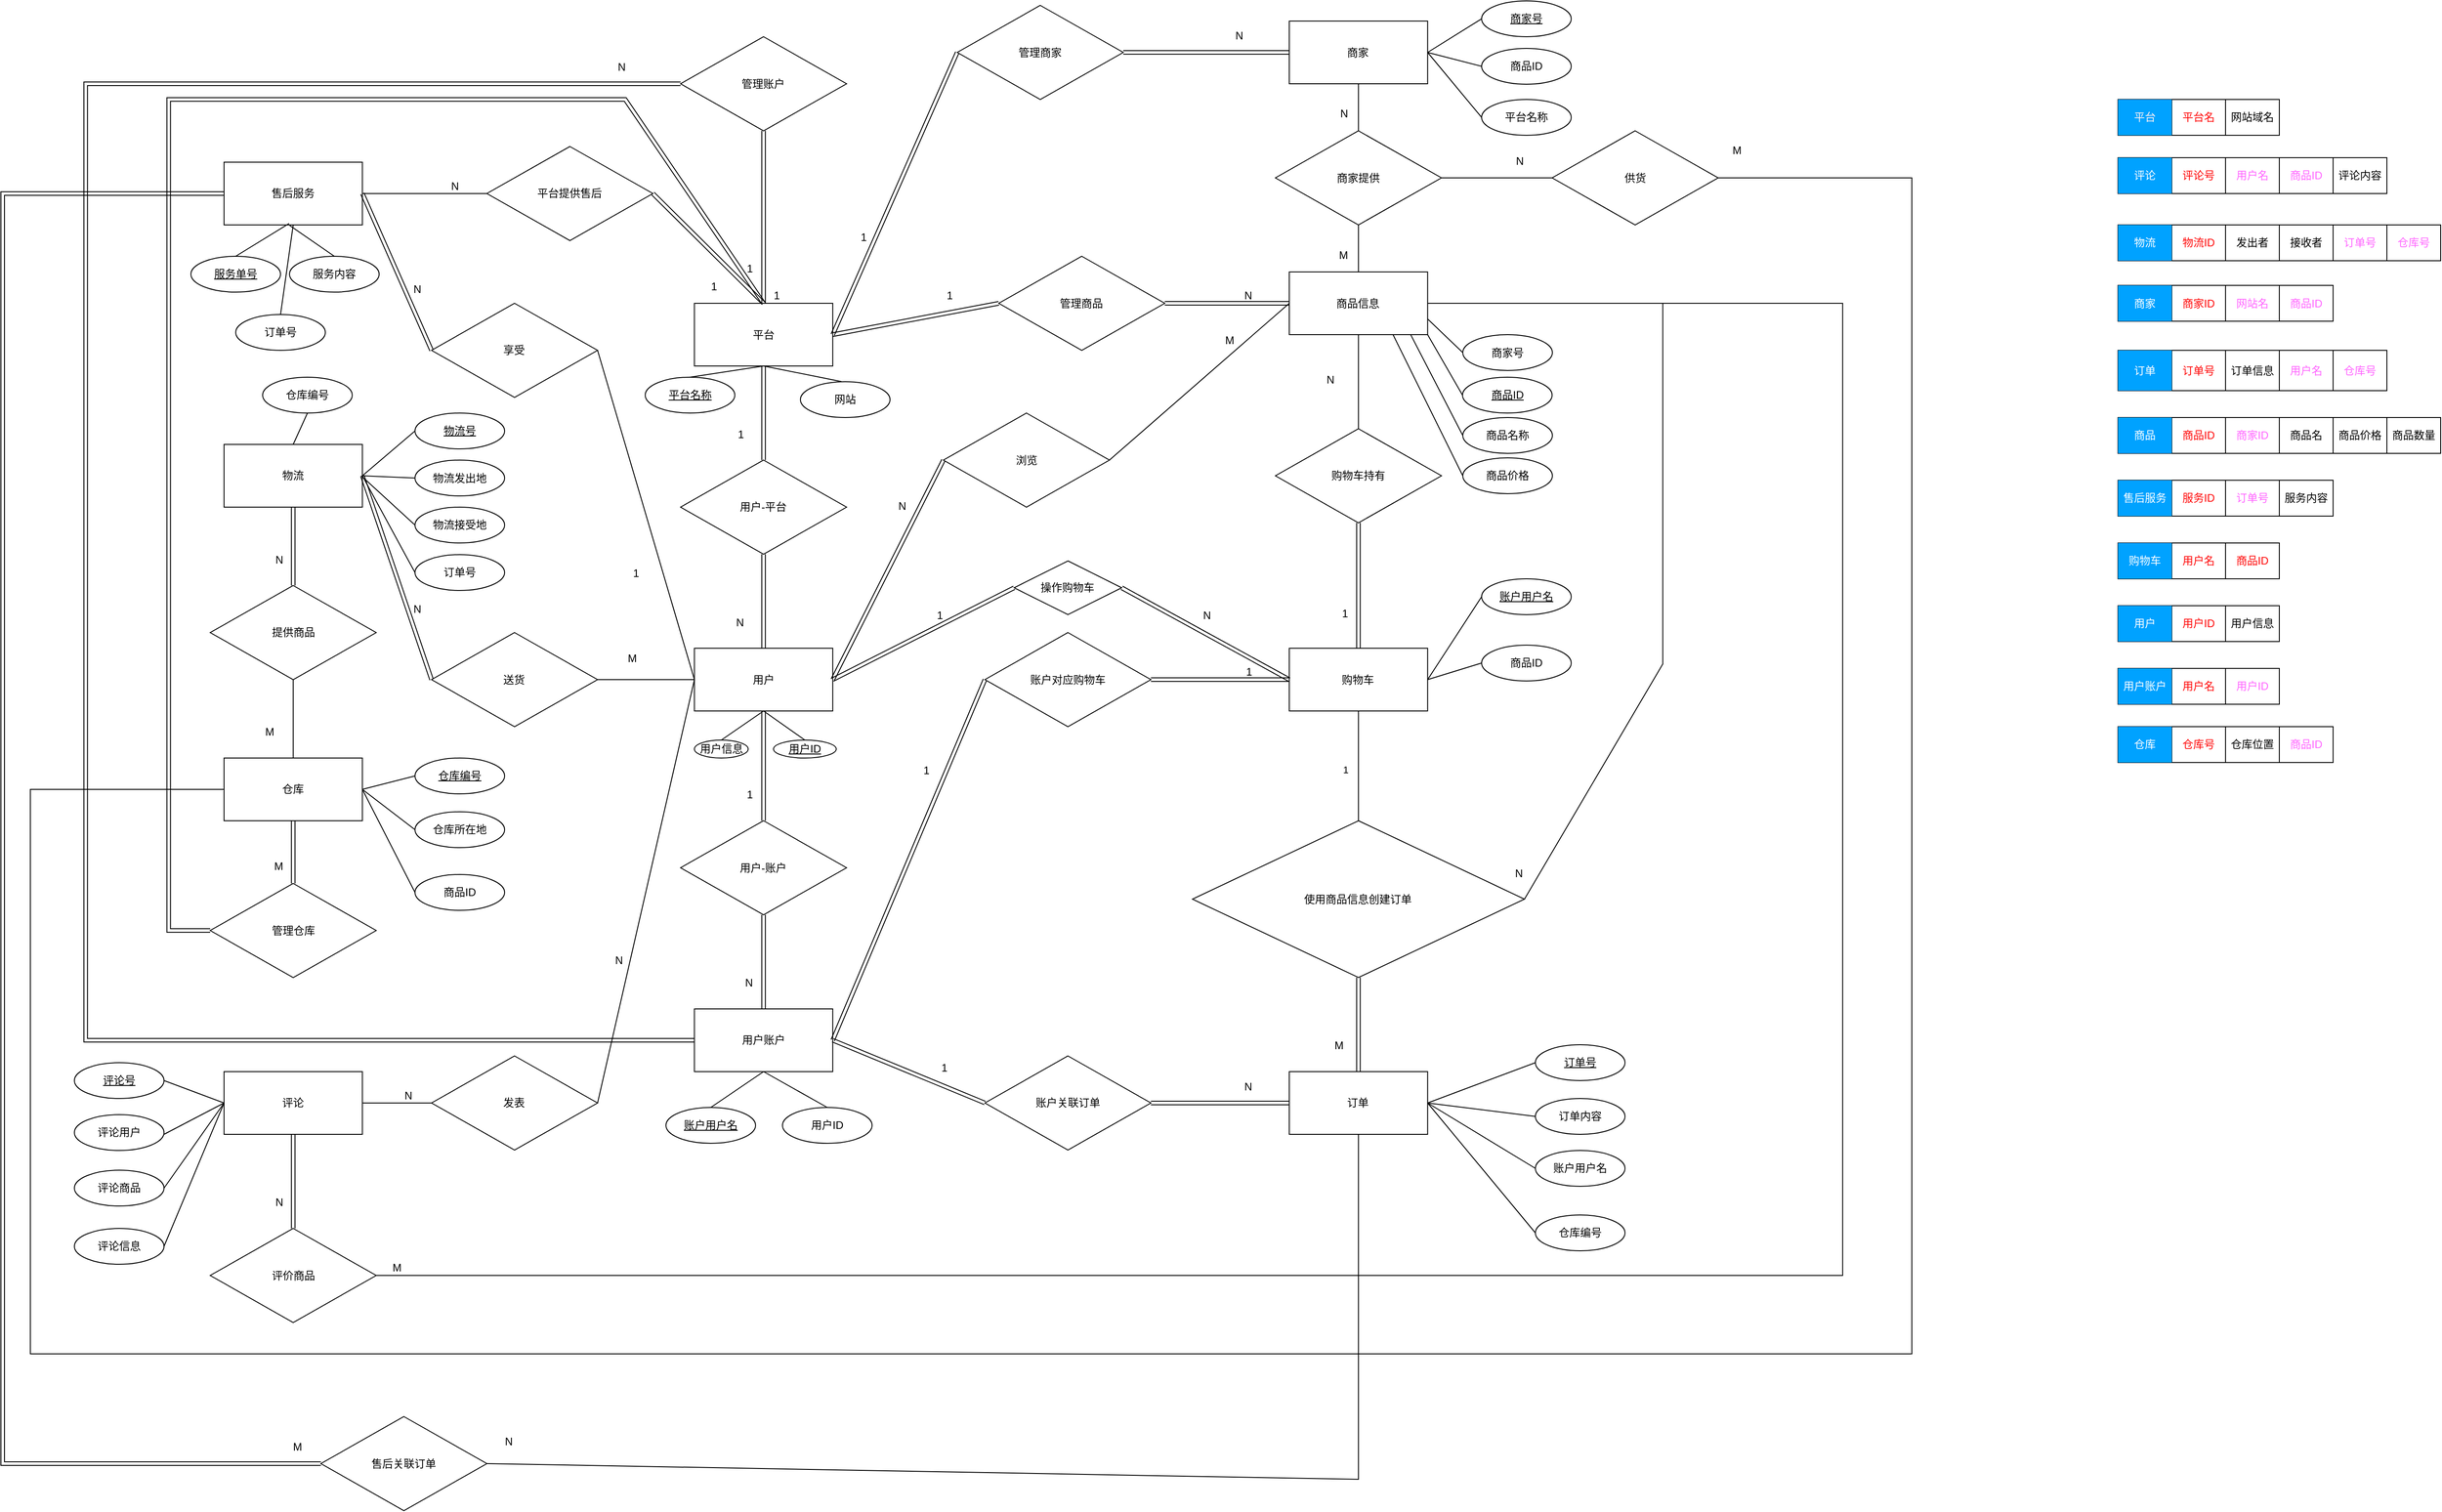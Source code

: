 <mxfile version="22.1.16" type="github">
  <diagram id="R2lEEEUBdFMjLlhIrx00" name="Page-1">
    <mxGraphModel dx="746" dy="458" grid="1" gridSize="10" guides="1" tooltips="1" connect="1" arrows="1" fold="1" page="1" pageScale="1" pageWidth="3300" pageHeight="4681" math="0" shadow="0" extFonts="Permanent Marker^https://fonts.googleapis.com/css?family=Permanent+Marker">
      <root>
        <mxCell id="0" />
        <mxCell id="1" parent="0" />
        <mxCell id="l2w6q-MAct6ojr39g6QR-12" value="平台" style="whiteSpace=wrap;html=1;align=center;container=0;" vertex="1" parent="1">
          <mxGeometry x="831.739" y="362.5" width="154.348" height="70" as="geometry" />
        </mxCell>
        <mxCell id="l2w6q-MAct6ojr39g6QR-13" value="售后服务" style="whiteSpace=wrap;html=1;align=center;container=0;" vertex="1" parent="1">
          <mxGeometry x="306.957" y="205" width="154.348" height="70" as="geometry" />
        </mxCell>
        <mxCell id="l2w6q-MAct6ojr39g6QR-14" value="用户" style="whiteSpace=wrap;html=1;align=center;container=0;" vertex="1" parent="1">
          <mxGeometry x="831.739" y="747.5" width="154.348" height="70" as="geometry" />
        </mxCell>
        <mxCell id="l2w6q-MAct6ojr39g6QR-15" value="用户账户" style="whiteSpace=wrap;html=1;align=center;container=0;" vertex="1" parent="1">
          <mxGeometry x="831.739" y="1150" width="154.348" height="70" as="geometry" />
        </mxCell>
        <mxCell id="l2w6q-MAct6ojr39g6QR-16" value="购物车" style="whiteSpace=wrap;html=1;align=center;container=0;" vertex="1" parent="1">
          <mxGeometry x="1495.435" y="747.5" width="154.348" height="70" as="geometry" />
        </mxCell>
        <mxCell id="l2w6q-MAct6ojr39g6QR-17" value="订单" style="whiteSpace=wrap;html=1;align=center;container=0;" vertex="1" parent="1">
          <mxGeometry x="1495.435" y="1220" width="154.348" height="70" as="geometry" />
        </mxCell>
        <mxCell id="l2w6q-MAct6ojr39g6QR-18" value="商家" style="whiteSpace=wrap;html=1;align=center;container=0;" vertex="1" parent="1">
          <mxGeometry x="1495.435" y="47.5" width="154.348" height="70" as="geometry" />
        </mxCell>
        <mxCell id="l2w6q-MAct6ojr39g6QR-19" value="商品信息" style="whiteSpace=wrap;html=1;align=center;container=0;" vertex="1" parent="1">
          <mxGeometry x="1495.435" y="327.5" width="154.348" height="70" as="geometry" />
        </mxCell>
        <mxCell id="l2w6q-MAct6ojr39g6QR-20" value="仓库" style="whiteSpace=wrap;html=1;align=center;container=0;" vertex="1" parent="1">
          <mxGeometry x="306.957" y="870" width="154.348" height="70" as="geometry" />
        </mxCell>
        <mxCell id="l2w6q-MAct6ojr39g6QR-21" value="物流" style="whiteSpace=wrap;html=1;align=center;container=0;" vertex="1" parent="1">
          <mxGeometry x="306.957" y="520" width="154.348" height="70" as="geometry" />
        </mxCell>
        <mxCell id="l2w6q-MAct6ojr39g6QR-23" value="评论" style="whiteSpace=wrap;html=1;align=center;container=0;" vertex="1" parent="1">
          <mxGeometry x="306.957" y="1220" width="154.348" height="70" as="geometry" />
        </mxCell>
        <mxCell id="l2w6q-MAct6ojr39g6QR-32" value="用户-账户" style="shape=rhombus;perimeter=rhombusPerimeter;whiteSpace=wrap;html=1;align=center;container=0;" vertex="1" parent="1">
          <mxGeometry x="816.304" y="940.0" width="185.217" height="105" as="geometry" />
        </mxCell>
        <mxCell id="l2w6q-MAct6ojr39g6QR-33" value="" style="shape=link;html=1;rounded=0;exitX=0.5;exitY=1;exitDx=0;exitDy=0;entryX=0.5;entryY=0;entryDx=0;entryDy=0;" edge="1" parent="1" source="l2w6q-MAct6ojr39g6QR-14" target="l2w6q-MAct6ojr39g6QR-32">
          <mxGeometry relative="1" as="geometry">
            <mxPoint x="723.696" y="905" as="sourcePoint" />
            <mxPoint x="970.652" y="905" as="targetPoint" />
          </mxGeometry>
        </mxCell>
        <mxCell id="l2w6q-MAct6ojr39g6QR-34" value="1" style="resizable=0;html=1;whiteSpace=wrap;align=right;verticalAlign=bottom;container=0;" connectable="0" vertex="1" parent="l2w6q-MAct6ojr39g6QR-33">
          <mxGeometry x="1" relative="1" as="geometry">
            <mxPoint x="-10" y="-20" as="offset" />
          </mxGeometry>
        </mxCell>
        <mxCell id="l2w6q-MAct6ojr39g6QR-35" value="" style="shape=link;html=1;rounded=0;exitX=0.5;exitY=1;exitDx=0;exitDy=0;entryX=0.5;entryY=0;entryDx=0;entryDy=0;" edge="1" parent="1" source="l2w6q-MAct6ojr39g6QR-32" target="l2w6q-MAct6ojr39g6QR-15">
          <mxGeometry relative="1" as="geometry">
            <mxPoint x="878.043" y="1097.5" as="sourcePoint" />
            <mxPoint x="1125" y="1097.5" as="targetPoint" />
          </mxGeometry>
        </mxCell>
        <mxCell id="l2w6q-MAct6ojr39g6QR-36" value="N" style="resizable=0;html=1;whiteSpace=wrap;align=right;verticalAlign=bottom;container=0;" connectable="0" vertex="1" parent="l2w6q-MAct6ojr39g6QR-35">
          <mxGeometry x="1" relative="1" as="geometry">
            <mxPoint x="-10" y="-20" as="offset" />
          </mxGeometry>
        </mxCell>
        <mxCell id="l2w6q-MAct6ojr39g6QR-39" value="账户对应购物车" style="shape=rhombus;perimeter=rhombusPerimeter;whiteSpace=wrap;html=1;align=center;container=0;" vertex="1" parent="1">
          <mxGeometry x="1155.87" y="730" width="185.217" height="105" as="geometry" />
        </mxCell>
        <mxCell id="l2w6q-MAct6ojr39g6QR-40" value="" style="shape=link;html=1;rounded=0;entryX=0;entryY=0.5;entryDx=0;entryDy=0;exitX=1;exitY=0.5;exitDx=0;exitDy=0;" edge="1" parent="1" source="l2w6q-MAct6ojr39g6QR-15" target="l2w6q-MAct6ojr39g6QR-39">
          <mxGeometry relative="1" as="geometry">
            <mxPoint x="1078.696" y="1150" as="sourcePoint" />
            <mxPoint x="1325.652" y="1150" as="targetPoint" />
          </mxGeometry>
        </mxCell>
        <mxCell id="l2w6q-MAct6ojr39g6QR-41" value="1" style="resizable=0;html=1;whiteSpace=wrap;align=right;verticalAlign=bottom;container=0;" connectable="0" vertex="1" parent="l2w6q-MAct6ojr39g6QR-40">
          <mxGeometry x="1" relative="1" as="geometry">
            <mxPoint x="-60" y="110" as="offset" />
          </mxGeometry>
        </mxCell>
        <mxCell id="l2w6q-MAct6ojr39g6QR-42" value="" style="shape=link;html=1;rounded=0;exitX=1;exitY=0.5;exitDx=0;exitDy=0;entryX=0;entryY=0.5;entryDx=0;entryDy=0;" edge="1" parent="1" source="l2w6q-MAct6ojr39g6QR-39" target="l2w6q-MAct6ojr39g6QR-16">
          <mxGeometry relative="1" as="geometry">
            <mxPoint x="1371.957" y="800" as="sourcePoint" />
            <mxPoint x="1618.913" y="800" as="targetPoint" />
          </mxGeometry>
        </mxCell>
        <mxCell id="l2w6q-MAct6ojr39g6QR-43" value="1" style="resizable=0;html=1;whiteSpace=wrap;align=right;verticalAlign=bottom;container=0;" connectable="0" vertex="1" parent="l2w6q-MAct6ojr39g6QR-42">
          <mxGeometry x="1" relative="1" as="geometry">
            <mxPoint x="-40" as="offset" />
          </mxGeometry>
        </mxCell>
        <mxCell id="l2w6q-MAct6ojr39g6QR-44" value="购物车持有" style="shape=rhombus;perimeter=rhombusPerimeter;whiteSpace=wrap;html=1;align=center;container=0;" vertex="1" parent="1">
          <mxGeometry x="1480.0" y="502.5" width="185.217" height="105" as="geometry" />
        </mxCell>
        <mxCell id="l2w6q-MAct6ojr39g6QR-45" value="" style="shape=link;html=1;rounded=0;exitX=0.5;exitY=1;exitDx=0;exitDy=0;entryX=0.5;entryY=0;entryDx=0;entryDy=0;" edge="1" parent="1" source="l2w6q-MAct6ojr39g6QR-44" target="l2w6q-MAct6ojr39g6QR-16">
          <mxGeometry relative="1" as="geometry">
            <mxPoint x="1603.478" y="695" as="sourcePoint" />
            <mxPoint x="1850.435" y="695" as="targetPoint" />
          </mxGeometry>
        </mxCell>
        <mxCell id="l2w6q-MAct6ojr39g6QR-46" value="1" style="resizable=0;html=1;whiteSpace=wrap;align=right;verticalAlign=bottom;container=0;" connectable="0" vertex="1" parent="l2w6q-MAct6ojr39g6QR-45">
          <mxGeometry x="1" relative="1" as="geometry">
            <mxPoint x="-10" y="-30" as="offset" />
          </mxGeometry>
        </mxCell>
        <mxCell id="l2w6q-MAct6ojr39g6QR-49" value="" style="endArrow=none;html=1;rounded=0;entryX=0.5;entryY=1;entryDx=0;entryDy=0;exitX=0.5;exitY=0;exitDx=0;exitDy=0;" edge="1" parent="1" source="l2w6q-MAct6ojr39g6QR-44" target="l2w6q-MAct6ojr39g6QR-19">
          <mxGeometry width="50" height="50" relative="1" as="geometry">
            <mxPoint x="1541.739" y="485.0" as="sourcePoint" />
            <mxPoint x="1618.913" y="397.5" as="targetPoint" />
          </mxGeometry>
        </mxCell>
        <mxCell id="l2w6q-MAct6ojr39g6QR-50" value="N" style="text;html=1;align=center;verticalAlign=middle;resizable=0;points=[];autosize=1;strokeColor=none;fillColor=none;container=0;" vertex="1" parent="1">
          <mxGeometry x="1526.304" y="432.5" width="30" height="30" as="geometry" />
        </mxCell>
        <mxCell id="l2w6q-MAct6ojr39g6QR-51" value="使用商品信息创建订单" style="shape=rhombus;perimeter=rhombusPerimeter;whiteSpace=wrap;html=1;align=center;container=0;" vertex="1" parent="1">
          <mxGeometry x="1387.391" y="940.0" width="370.435" height="175" as="geometry" />
        </mxCell>
        <mxCell id="l2w6q-MAct6ojr39g6QR-54" value="" style="endArrow=none;html=1;rounded=0;exitX=0.5;exitY=1;exitDx=0;exitDy=0;entryX=0.5;entryY=0;entryDx=0;entryDy=0;" edge="1" parent="1" source="l2w6q-MAct6ojr39g6QR-16" target="l2w6q-MAct6ojr39g6QR-51">
          <mxGeometry relative="1" as="geometry">
            <mxPoint x="1588.043" y="887.5" as="sourcePoint" />
            <mxPoint x="1835.0" y="887.5" as="targetPoint" />
          </mxGeometry>
        </mxCell>
        <mxCell id="l2w6q-MAct6ojr39g6QR-55" value="1" style="edgeLabel;html=1;align=center;verticalAlign=middle;resizable=0;points=[];container=0;" vertex="1" connectable="0" parent="l2w6q-MAct6ojr39g6QR-54">
          <mxGeometry x="-0.054" relative="1" as="geometry">
            <mxPoint x="-15" y="7" as="offset" />
          </mxGeometry>
        </mxCell>
        <mxCell id="l2w6q-MAct6ojr39g6QR-56" value="" style="endArrow=none;html=1;rounded=0;exitX=1;exitY=0.5;exitDx=0;exitDy=0;entryX=1;entryY=0.5;entryDx=0;entryDy=0;" edge="1" parent="1" source="l2w6q-MAct6ojr39g6QR-19" target="l2w6q-MAct6ojr39g6QR-51">
          <mxGeometry relative="1" as="geometry">
            <mxPoint x="1742.391" y="555" as="sourcePoint" />
            <mxPoint x="1989.348" y="555" as="targetPoint" />
            <Array as="points">
              <mxPoint x="1912.174" y="362.5" />
              <mxPoint x="1912.174" y="765" />
            </Array>
          </mxGeometry>
        </mxCell>
        <mxCell id="l2w6q-MAct6ojr39g6QR-57" value="N" style="resizable=0;html=1;whiteSpace=wrap;align=right;verticalAlign=bottom;container=0;" connectable="0" vertex="1" parent="l2w6q-MAct6ojr39g6QR-56">
          <mxGeometry x="1" relative="1" as="geometry">
            <mxPoint y="-20" as="offset" />
          </mxGeometry>
        </mxCell>
        <mxCell id="l2w6q-MAct6ojr39g6QR-58" value="" style="shape=link;html=1;rounded=0;exitX=0.5;exitY=1;exitDx=0;exitDy=0;entryX=0.5;entryY=0;entryDx=0;entryDy=0;" edge="1" parent="1" source="l2w6q-MAct6ojr39g6QR-51" target="l2w6q-MAct6ojr39g6QR-17">
          <mxGeometry relative="1" as="geometry">
            <mxPoint x="1557.174" y="1167.5" as="sourcePoint" />
            <mxPoint x="1804.13" y="1167.5" as="targetPoint" />
          </mxGeometry>
        </mxCell>
        <mxCell id="l2w6q-MAct6ojr39g6QR-59" value="M" style="resizable=0;html=1;whiteSpace=wrap;align=right;verticalAlign=bottom;container=0;" connectable="0" vertex="1" parent="l2w6q-MAct6ojr39g6QR-58">
          <mxGeometry x="1" relative="1" as="geometry">
            <mxPoint x="-15" y="-20" as="offset" />
          </mxGeometry>
        </mxCell>
        <mxCell id="l2w6q-MAct6ojr39g6QR-60" value="用户-平台" style="shape=rhombus;perimeter=rhombusPerimeter;whiteSpace=wrap;html=1;align=center;container=0;" vertex="1" parent="1">
          <mxGeometry x="816.304" y="537.5" width="185.217" height="105" as="geometry" />
        </mxCell>
        <mxCell id="l2w6q-MAct6ojr39g6QR-63" value="" style="shape=link;html=1;rounded=0;exitX=0.5;exitY=1;exitDx=0;exitDy=0;entryX=0.5;entryY=0;entryDx=0;entryDy=0;" edge="1" parent="1" source="l2w6q-MAct6ojr39g6QR-12" target="l2w6q-MAct6ojr39g6QR-60">
          <mxGeometry relative="1" as="geometry">
            <mxPoint x="924.348" y="485.0" as="sourcePoint" />
            <mxPoint x="1171.304" y="485.0" as="targetPoint" />
          </mxGeometry>
        </mxCell>
        <mxCell id="l2w6q-MAct6ojr39g6QR-64" value="1" style="resizable=0;html=1;whiteSpace=wrap;align=right;verticalAlign=bottom;container=0;" connectable="0" vertex="1" parent="l2w6q-MAct6ojr39g6QR-63">
          <mxGeometry x="1" relative="1" as="geometry">
            <mxPoint x="-20" y="-20" as="offset" />
          </mxGeometry>
        </mxCell>
        <mxCell id="l2w6q-MAct6ojr39g6QR-65" value="" style="shape=link;html=1;rounded=0;exitX=0.5;exitY=1;exitDx=0;exitDy=0;entryX=0.5;entryY=0;entryDx=0;entryDy=0;" edge="1" parent="1" source="l2w6q-MAct6ojr39g6QR-60" target="l2w6q-MAct6ojr39g6QR-14">
          <mxGeometry relative="1" as="geometry">
            <mxPoint x="862.609" y="695" as="sourcePoint" />
            <mxPoint x="1109.565" y="695" as="targetPoint" />
          </mxGeometry>
        </mxCell>
        <mxCell id="l2w6q-MAct6ojr39g6QR-66" value="N" style="resizable=0;html=1;whiteSpace=wrap;align=right;verticalAlign=bottom;container=0;" connectable="0" vertex="1" parent="l2w6q-MAct6ojr39g6QR-65">
          <mxGeometry x="1" relative="1" as="geometry">
            <mxPoint x="-20" y="-20" as="offset" />
          </mxGeometry>
        </mxCell>
        <mxCell id="l2w6q-MAct6ojr39g6QR-67" value="商家提供" style="shape=rhombus;perimeter=rhombusPerimeter;whiteSpace=wrap;html=1;align=center;container=0;" vertex="1" parent="1">
          <mxGeometry x="1480.0" y="170" width="185.217" height="105" as="geometry" />
        </mxCell>
        <mxCell id="l2w6q-MAct6ojr39g6QR-72" value="" style="endArrow=none;html=1;rounded=0;exitX=0.5;exitY=1;exitDx=0;exitDy=0;entryX=0.5;entryY=0;entryDx=0;entryDy=0;" edge="1" parent="1" source="l2w6q-MAct6ojr39g6QR-18" target="l2w6q-MAct6ojr39g6QR-67">
          <mxGeometry relative="1" as="geometry">
            <mxPoint x="1603.478" y="152.5" as="sourcePoint" />
            <mxPoint x="1850.435" y="152.5" as="targetPoint" />
          </mxGeometry>
        </mxCell>
        <mxCell id="l2w6q-MAct6ojr39g6QR-73" value="N" style="resizable=0;html=1;whiteSpace=wrap;align=right;verticalAlign=bottom;container=0;" connectable="0" vertex="1" parent="l2w6q-MAct6ojr39g6QR-72">
          <mxGeometry x="1" relative="1" as="geometry">
            <mxPoint x="-10" y="-10" as="offset" />
          </mxGeometry>
        </mxCell>
        <mxCell id="l2w6q-MAct6ojr39g6QR-74" value="" style="endArrow=none;html=1;rounded=0;exitX=0.5;exitY=1;exitDx=0;exitDy=0;entryX=0.5;entryY=0;entryDx=0;entryDy=0;" edge="1" parent="1" source="l2w6q-MAct6ojr39g6QR-67" target="l2w6q-MAct6ojr39g6QR-19">
          <mxGeometry relative="1" as="geometry">
            <mxPoint x="1696.087" y="222.5" as="sourcePoint" />
            <mxPoint x="1943.043" y="222.5" as="targetPoint" />
          </mxGeometry>
        </mxCell>
        <mxCell id="l2w6q-MAct6ojr39g6QR-75" value="M" style="resizable=0;html=1;whiteSpace=wrap;align=right;verticalAlign=bottom;container=0;" connectable="0" vertex="1" parent="l2w6q-MAct6ojr39g6QR-74">
          <mxGeometry x="1" relative="1" as="geometry">
            <mxPoint x="-10" y="-10" as="offset" />
          </mxGeometry>
        </mxCell>
        <mxCell id="l2w6q-MAct6ojr39g6QR-76" value="发表" style="shape=rhombus;perimeter=rhombusPerimeter;whiteSpace=wrap;html=1;align=center;container=0;" vertex="1" parent="1">
          <mxGeometry x="538.478" y="1202.5" width="185.217" height="105" as="geometry" />
        </mxCell>
        <mxCell id="l2w6q-MAct6ojr39g6QR-77" value="" style="endArrow=none;html=1;rounded=0;exitX=0;exitY=0.5;exitDx=0;exitDy=0;entryX=1;entryY=0.5;entryDx=0;entryDy=0;" edge="1" parent="1" source="l2w6q-MAct6ojr39g6QR-14" target="l2w6q-MAct6ojr39g6QR-76">
          <mxGeometry relative="1" as="geometry">
            <mxPoint x="924.348" y="712.5" as="sourcePoint" />
            <mxPoint x="1171.304" y="712.5" as="targetPoint" />
          </mxGeometry>
        </mxCell>
        <mxCell id="l2w6q-MAct6ojr39g6QR-78" value="N" style="resizable=0;html=1;whiteSpace=wrap;align=right;verticalAlign=bottom;container=0;" connectable="0" vertex="1" parent="l2w6q-MAct6ojr39g6QR-77">
          <mxGeometry x="1" relative="1" as="geometry">
            <mxPoint x="30" y="-150" as="offset" />
          </mxGeometry>
        </mxCell>
        <mxCell id="l2w6q-MAct6ojr39g6QR-79" value="" style="endArrow=none;html=1;rounded=0;exitX=1;exitY=0.5;exitDx=0;exitDy=0;entryX=0;entryY=0.5;entryDx=0;entryDy=0;" edge="1" parent="1" source="l2w6q-MAct6ojr39g6QR-23" target="l2w6q-MAct6ojr39g6QR-76">
          <mxGeometry relative="1" as="geometry">
            <mxPoint x="507.609" y="1360" as="sourcePoint" />
            <mxPoint x="754.565" y="1360" as="targetPoint" />
          </mxGeometry>
        </mxCell>
        <mxCell id="l2w6q-MAct6ojr39g6QR-80" value="N" style="resizable=0;html=1;whiteSpace=wrap;align=right;verticalAlign=bottom;container=0;" connectable="0" vertex="1" parent="l2w6q-MAct6ojr39g6QR-79">
          <mxGeometry x="1" relative="1" as="geometry">
            <mxPoint x="-20" as="offset" />
          </mxGeometry>
        </mxCell>
        <mxCell id="l2w6q-MAct6ojr39g6QR-81" value="账户关联订单" style="shape=rhombus;perimeter=rhombusPerimeter;whiteSpace=wrap;html=1;align=center;container=0;" vertex="1" parent="1">
          <mxGeometry x="1155.87" y="1202.5" width="185.217" height="105" as="geometry" />
        </mxCell>
        <mxCell id="l2w6q-MAct6ojr39g6QR-82" value="" style="shape=link;html=1;rounded=0;exitX=1;exitY=0.5;exitDx=0;exitDy=0;entryX=0;entryY=0.5;entryDx=0;entryDy=0;" edge="1" parent="1" source="l2w6q-MAct6ojr39g6QR-81" target="l2w6q-MAct6ojr39g6QR-17">
          <mxGeometry relative="1" as="geometry">
            <mxPoint x="1325.652" y="1465" as="sourcePoint" />
            <mxPoint x="1572.609" y="1465" as="targetPoint" />
          </mxGeometry>
        </mxCell>
        <mxCell id="l2w6q-MAct6ojr39g6QR-83" value="N" style="resizable=0;html=1;whiteSpace=wrap;align=right;verticalAlign=bottom;container=0;" connectable="0" vertex="1" parent="l2w6q-MAct6ojr39g6QR-82">
          <mxGeometry x="1" relative="1" as="geometry">
            <mxPoint x="-40" y="-10" as="offset" />
          </mxGeometry>
        </mxCell>
        <mxCell id="l2w6q-MAct6ojr39g6QR-84" value="" style="shape=link;html=1;rounded=0;exitX=1;exitY=0.5;exitDx=0;exitDy=0;entryX=0;entryY=0.5;entryDx=0;entryDy=0;" edge="1" parent="1" source="l2w6q-MAct6ojr39g6QR-15" target="l2w6q-MAct6ojr39g6QR-81">
          <mxGeometry relative="1" as="geometry">
            <mxPoint x="939.783" y="1307.5" as="sourcePoint" />
            <mxPoint x="1186.739" y="1307.5" as="targetPoint" />
          </mxGeometry>
        </mxCell>
        <mxCell id="l2w6q-MAct6ojr39g6QR-85" value="1" style="resizable=0;html=1;whiteSpace=wrap;align=right;verticalAlign=bottom;container=0;" connectable="0" vertex="1" parent="l2w6q-MAct6ojr39g6QR-84">
          <mxGeometry x="1" relative="1" as="geometry">
            <mxPoint x="-40" y="-30" as="offset" />
          </mxGeometry>
        </mxCell>
        <mxCell id="l2w6q-MAct6ojr39g6QR-86" value="享受" style="shape=rhombus;perimeter=rhombusPerimeter;whiteSpace=wrap;html=1;align=center;container=0;" vertex="1" parent="1">
          <mxGeometry x="538.478" y="362.5" width="185.217" height="105" as="geometry" />
        </mxCell>
        <mxCell id="l2w6q-MAct6ojr39g6QR-89" value="" style="endArrow=none;html=1;rounded=0;exitX=1;exitY=0.5;exitDx=0;exitDy=0;" edge="1" parent="1" source="l2w6q-MAct6ojr39g6QR-86">
          <mxGeometry relative="1" as="geometry">
            <mxPoint x="692.826" y="485.0" as="sourcePoint" />
            <mxPoint x="831.739" y="782.5" as="targetPoint" />
          </mxGeometry>
        </mxCell>
        <mxCell id="l2w6q-MAct6ojr39g6QR-90" value="1" style="resizable=0;html=1;whiteSpace=wrap;align=right;verticalAlign=bottom;container=0;" connectable="0" vertex="1" parent="l2w6q-MAct6ojr39g6QR-89">
          <mxGeometry x="1" relative="1" as="geometry">
            <mxPoint x="-60" y="-110" as="offset" />
          </mxGeometry>
        </mxCell>
        <mxCell id="l2w6q-MAct6ojr39g6QR-91" value="" style="shape=link;html=1;rounded=0;exitX=1;exitY=0.5;exitDx=0;exitDy=0;entryX=0;entryY=0.5;entryDx=0;entryDy=0;" edge="1" parent="1" source="l2w6q-MAct6ojr39g6QR-13" target="l2w6q-MAct6ojr39g6QR-86">
          <mxGeometry relative="1" as="geometry">
            <mxPoint x="492.174" y="257.5" as="sourcePoint" />
            <mxPoint x="739.13" y="257.5" as="targetPoint" />
          </mxGeometry>
        </mxCell>
        <mxCell id="l2w6q-MAct6ojr39g6QR-92" value="N" style="resizable=0;html=1;whiteSpace=wrap;align=right;verticalAlign=bottom;container=0;" connectable="0" vertex="1" parent="l2w6q-MAct6ojr39g6QR-91">
          <mxGeometry x="1" relative="1" as="geometry">
            <mxPoint x="-10" y="-60" as="offset" />
          </mxGeometry>
        </mxCell>
        <mxCell id="l2w6q-MAct6ojr39g6QR-93" value="平台提供售后" style="shape=rhombus;perimeter=rhombusPerimeter;whiteSpace=wrap;html=1;align=center;container=0;" vertex="1" parent="1">
          <mxGeometry x="600.217" y="187.5" width="185.217" height="105" as="geometry" />
        </mxCell>
        <mxCell id="l2w6q-MAct6ojr39g6QR-96" value="" style="shape=link;html=1;rounded=0;exitX=1;exitY=0.5;exitDx=0;exitDy=0;entryX=0.5;entryY=0;entryDx=0;entryDy=0;" edge="1" parent="1" source="l2w6q-MAct6ojr39g6QR-93" target="l2w6q-MAct6ojr39g6QR-12">
          <mxGeometry relative="1" as="geometry">
            <mxPoint x="831.739" y="257.5" as="sourcePoint" />
            <mxPoint x="1078.696" y="257.5" as="targetPoint" />
          </mxGeometry>
        </mxCell>
        <mxCell id="l2w6q-MAct6ojr39g6QR-97" value="1" style="resizable=0;html=1;whiteSpace=wrap;align=right;verticalAlign=bottom;container=0;" connectable="0" vertex="1" parent="l2w6q-MAct6ojr39g6QR-96">
          <mxGeometry x="1" relative="1" as="geometry">
            <mxPoint x="-50" y="-10" as="offset" />
          </mxGeometry>
        </mxCell>
        <mxCell id="l2w6q-MAct6ojr39g6QR-98" value="" style="endArrow=none;html=1;rounded=0;exitX=1;exitY=0.5;exitDx=0;exitDy=0;entryX=0;entryY=0.5;entryDx=0;entryDy=0;" edge="1" parent="1" source="l2w6q-MAct6ojr39g6QR-13" target="l2w6q-MAct6ojr39g6QR-93">
          <mxGeometry relative="1" as="geometry">
            <mxPoint x="492.174" y="170" as="sourcePoint" />
            <mxPoint x="739.13" y="170" as="targetPoint" />
          </mxGeometry>
        </mxCell>
        <mxCell id="l2w6q-MAct6ojr39g6QR-99" value="N" style="resizable=0;html=1;whiteSpace=wrap;align=right;verticalAlign=bottom;container=0;" connectable="0" vertex="1" parent="l2w6q-MAct6ojr39g6QR-98">
          <mxGeometry x="1" relative="1" as="geometry">
            <mxPoint x="-30" as="offset" />
          </mxGeometry>
        </mxCell>
        <mxCell id="l2w6q-MAct6ojr39g6QR-100" value="管理商家" style="shape=rhombus;perimeter=rhombusPerimeter;whiteSpace=wrap;html=1;align=center;container=0;" vertex="1" parent="1">
          <mxGeometry x="1125" y="30" width="185.217" height="105" as="geometry" />
        </mxCell>
        <mxCell id="l2w6q-MAct6ojr39g6QR-101" value="" style="shape=link;html=1;rounded=0;exitX=1;exitY=0.5;exitDx=0;exitDy=0;entryX=0;entryY=0.5;entryDx=0;entryDy=0;" edge="1" parent="1" source="l2w6q-MAct6ojr39g6QR-100" target="l2w6q-MAct6ojr39g6QR-18">
          <mxGeometry relative="1" as="geometry">
            <mxPoint x="1125" y="240" as="sourcePoint" />
            <mxPoint x="1371.957" y="240" as="targetPoint" />
          </mxGeometry>
        </mxCell>
        <mxCell id="l2w6q-MAct6ojr39g6QR-102" value="N" style="resizable=0;html=1;whiteSpace=wrap;align=right;verticalAlign=bottom;container=0;" connectable="0" vertex="1" parent="l2w6q-MAct6ojr39g6QR-101">
          <mxGeometry x="1" relative="1" as="geometry">
            <mxPoint x="-50" y="-10" as="offset" />
          </mxGeometry>
        </mxCell>
        <mxCell id="l2w6q-MAct6ojr39g6QR-103" value="" style="shape=link;html=1;rounded=0;exitX=0;exitY=0.5;exitDx=0;exitDy=0;entryX=1;entryY=0.5;entryDx=0;entryDy=0;" edge="1" parent="1" source="l2w6q-MAct6ojr39g6QR-100" target="l2w6q-MAct6ojr39g6QR-12">
          <mxGeometry relative="1" as="geometry">
            <mxPoint x="1109.565" y="345" as="sourcePoint" />
            <mxPoint x="1356.522" y="345" as="targetPoint" />
          </mxGeometry>
        </mxCell>
        <mxCell id="l2w6q-MAct6ojr39g6QR-104" value="1" style="resizable=0;html=1;whiteSpace=wrap;align=right;verticalAlign=bottom;container=0;" connectable="0" vertex="1" parent="l2w6q-MAct6ojr39g6QR-103">
          <mxGeometry x="1" relative="1" as="geometry">
            <mxPoint x="40" y="-100" as="offset" />
          </mxGeometry>
        </mxCell>
        <mxCell id="l2w6q-MAct6ojr39g6QR-105" value="提供商品" style="shape=rhombus;perimeter=rhombusPerimeter;whiteSpace=wrap;html=1;align=center;container=0;" vertex="1" parent="1">
          <mxGeometry x="291.522" y="677.5" width="185.217" height="105" as="geometry" />
        </mxCell>
        <mxCell id="l2w6q-MAct6ojr39g6QR-106" value="" style="shape=link;html=1;rounded=0;exitX=0.5;exitY=1;exitDx=0;exitDy=0;entryX=0.5;entryY=0;entryDx=0;entryDy=0;" edge="1" parent="1" source="l2w6q-MAct6ojr39g6QR-21" target="l2w6q-MAct6ojr39g6QR-105">
          <mxGeometry relative="1" as="geometry">
            <mxPoint x="492.174" y="695" as="sourcePoint" />
            <mxPoint x="739.13" y="695" as="targetPoint" />
          </mxGeometry>
        </mxCell>
        <mxCell id="l2w6q-MAct6ojr39g6QR-107" value="N" style="resizable=0;html=1;whiteSpace=wrap;align=right;verticalAlign=bottom;container=0;" connectable="0" vertex="1" parent="l2w6q-MAct6ojr39g6QR-106">
          <mxGeometry x="1" relative="1" as="geometry">
            <mxPoint x="-10" y="-20" as="offset" />
          </mxGeometry>
        </mxCell>
        <mxCell id="l2w6q-MAct6ojr39g6QR-108" value="送货" style="shape=rhombus;perimeter=rhombusPerimeter;whiteSpace=wrap;html=1;align=center;container=0;" vertex="1" parent="1">
          <mxGeometry x="538.478" y="730" width="185.217" height="105" as="geometry" />
        </mxCell>
        <mxCell id="l2w6q-MAct6ojr39g6QR-112" value="" style="shape=link;html=1;rounded=0;exitX=1;exitY=0.5;exitDx=0;exitDy=0;entryX=0;entryY=0.5;entryDx=0;entryDy=0;" edge="1" parent="1" source="l2w6q-MAct6ojr39g6QR-21" target="l2w6q-MAct6ojr39g6QR-108">
          <mxGeometry relative="1" as="geometry">
            <mxPoint x="507.609" y="625" as="sourcePoint" />
            <mxPoint x="754.565" y="625" as="targetPoint" />
          </mxGeometry>
        </mxCell>
        <mxCell id="l2w6q-MAct6ojr39g6QR-113" value="N" style="resizable=0;html=1;whiteSpace=wrap;align=right;verticalAlign=bottom;container=0;" connectable="0" vertex="1" parent="l2w6q-MAct6ojr39g6QR-112">
          <mxGeometry x="1" relative="1" as="geometry">
            <mxPoint x="-10" y="-70" as="offset" />
          </mxGeometry>
        </mxCell>
        <mxCell id="l2w6q-MAct6ojr39g6QR-114" value="" style="endArrow=none;html=1;rounded=0;exitX=1;exitY=0.5;exitDx=0;exitDy=0;entryX=0;entryY=0.5;entryDx=0;entryDy=0;" edge="1" parent="1" source="l2w6q-MAct6ojr39g6QR-108" target="l2w6q-MAct6ojr39g6QR-14">
          <mxGeometry relative="1" as="geometry">
            <mxPoint x="631.087" y="852.5" as="sourcePoint" />
            <mxPoint x="878.043" y="852.5" as="targetPoint" />
          </mxGeometry>
        </mxCell>
        <mxCell id="l2w6q-MAct6ojr39g6QR-116" value="M" style="text;html=1;align=center;verticalAlign=middle;resizable=0;points=[];autosize=1;strokeColor=none;fillColor=none;container=0;" vertex="1" parent="1">
          <mxGeometry x="746.848" y="744" width="30" height="30" as="geometry" />
        </mxCell>
        <mxCell id="l2w6q-MAct6ojr39g6QR-117" value="" style="endArrow=none;html=1;rounded=0;exitX=0.5;exitY=1;exitDx=0;exitDy=0;" edge="1" parent="1" source="l2w6q-MAct6ojr39g6QR-105">
          <mxGeometry relative="1" as="geometry">
            <mxPoint x="137.174" y="940.0" as="sourcePoint" />
            <mxPoint x="384.13" y="870" as="targetPoint" />
          </mxGeometry>
        </mxCell>
        <mxCell id="l2w6q-MAct6ojr39g6QR-118" value="M" style="resizable=0;html=1;whiteSpace=wrap;align=right;verticalAlign=bottom;container=0;" connectable="0" vertex="1" parent="l2w6q-MAct6ojr39g6QR-117">
          <mxGeometry x="1" relative="1" as="geometry">
            <mxPoint x="-20" y="-20" as="offset" />
          </mxGeometry>
        </mxCell>
        <mxCell id="l2w6q-MAct6ojr39g6QR-119" value="评价商品" style="shape=rhombus;perimeter=rhombusPerimeter;whiteSpace=wrap;html=1;align=center;container=0;" vertex="1" parent="1">
          <mxGeometry x="291.522" y="1395" width="185.217" height="105" as="geometry" />
        </mxCell>
        <mxCell id="l2w6q-MAct6ojr39g6QR-120" value="" style="shape=link;html=1;rounded=0;exitX=0.5;exitY=1;exitDx=0;exitDy=0;entryX=0.5;entryY=0;entryDx=0;entryDy=0;" edge="1" parent="1" source="l2w6q-MAct6ojr39g6QR-23" target="l2w6q-MAct6ojr39g6QR-119">
          <mxGeometry relative="1" as="geometry">
            <mxPoint x="384.13" y="1360" as="sourcePoint" />
            <mxPoint x="631.087" y="1360" as="targetPoint" />
          </mxGeometry>
        </mxCell>
        <mxCell id="l2w6q-MAct6ojr39g6QR-121" value="N" style="resizable=0;html=1;whiteSpace=wrap;align=right;verticalAlign=bottom;container=0;" connectable="0" vertex="1" parent="l2w6q-MAct6ojr39g6QR-120">
          <mxGeometry x="1" relative="1" as="geometry">
            <mxPoint x="-10" y="-20" as="offset" />
          </mxGeometry>
        </mxCell>
        <mxCell id="l2w6q-MAct6ojr39g6QR-122" value="" style="endArrow=none;html=1;rounded=0;exitX=1;exitY=0.5;exitDx=0;exitDy=0;entryX=1;entryY=0.5;entryDx=0;entryDy=0;" edge="1" parent="1" source="l2w6q-MAct6ojr39g6QR-19" target="l2w6q-MAct6ojr39g6QR-119">
          <mxGeometry relative="1" as="geometry">
            <mxPoint x="2020.217" y="485.0" as="sourcePoint" />
            <mxPoint x="2112.826" y="1465" as="targetPoint" />
            <Array as="points">
              <mxPoint x="2112.826" y="362.5" />
              <mxPoint x="2112.826" y="1447.5" />
            </Array>
          </mxGeometry>
        </mxCell>
        <mxCell id="l2w6q-MAct6ojr39g6QR-123" value="M" style="resizable=0;html=1;whiteSpace=wrap;align=right;verticalAlign=bottom;container=0;" connectable="0" vertex="1" parent="l2w6q-MAct6ojr39g6QR-122">
          <mxGeometry x="1" relative="1" as="geometry">
            <mxPoint x="30" as="offset" />
          </mxGeometry>
        </mxCell>
        <mxCell id="l2w6q-MAct6ojr39g6QR-124" value="管理商品" style="shape=rhombus;perimeter=rhombusPerimeter;whiteSpace=wrap;html=1;align=center;container=0;" vertex="1" parent="1">
          <mxGeometry x="1171.304" y="310" width="185.217" height="105" as="geometry" />
        </mxCell>
        <mxCell id="l2w6q-MAct6ojr39g6QR-125" value="" style="shape=link;html=1;rounded=0;entryX=0;entryY=0.5;entryDx=0;entryDy=0;" edge="1" parent="1" target="l2w6q-MAct6ojr39g6QR-124">
          <mxGeometry relative="1" as="geometry">
            <mxPoint x="986.087" y="397.5" as="sourcePoint" />
            <mxPoint x="1248.478" y="467.5" as="targetPoint" />
          </mxGeometry>
        </mxCell>
        <mxCell id="l2w6q-MAct6ojr39g6QR-126" value="1" style="resizable=0;html=1;whiteSpace=wrap;align=right;verticalAlign=bottom;container=0;" connectable="0" vertex="1" parent="l2w6q-MAct6ojr39g6QR-125">
          <mxGeometry x="1" relative="1" as="geometry">
            <mxPoint x="-50" as="offset" />
          </mxGeometry>
        </mxCell>
        <mxCell id="l2w6q-MAct6ojr39g6QR-127" value="" style="shape=link;html=1;rounded=0;exitX=1;exitY=0.5;exitDx=0;exitDy=0;entryX=0;entryY=0.5;entryDx=0;entryDy=0;" edge="1" parent="1" source="l2w6q-MAct6ojr39g6QR-124" target="l2w6q-MAct6ojr39g6QR-19">
          <mxGeometry relative="1" as="geometry">
            <mxPoint x="1310.217" y="502.5" as="sourcePoint" />
            <mxPoint x="1557.174" y="502.5" as="targetPoint" />
          </mxGeometry>
        </mxCell>
        <mxCell id="l2w6q-MAct6ojr39g6QR-128" value="N" style="resizable=0;html=1;whiteSpace=wrap;align=right;verticalAlign=bottom;container=0;" connectable="0" vertex="1" parent="l2w6q-MAct6ojr39g6QR-127">
          <mxGeometry x="1" relative="1" as="geometry">
            <mxPoint x="-40" as="offset" />
          </mxGeometry>
        </mxCell>
        <mxCell id="l2w6q-MAct6ojr39g6QR-129" value="管理账户" style="shape=rhombus;perimeter=rhombusPerimeter;whiteSpace=wrap;html=1;align=center;container=0;" vertex="1" parent="1">
          <mxGeometry x="816.304" y="65" width="185.217" height="105" as="geometry" />
        </mxCell>
        <mxCell id="l2w6q-MAct6ojr39g6QR-130" value="" style="shape=link;html=1;rounded=0;exitX=0.5;exitY=1;exitDx=0;exitDy=0;entryX=0.5;entryY=0;entryDx=0;entryDy=0;" edge="1" parent="1" source="l2w6q-MAct6ojr39g6QR-129" target="l2w6q-MAct6ojr39g6QR-12">
          <mxGeometry relative="1" as="geometry">
            <mxPoint x="1109.565" y="502.5" as="sourcePoint" />
            <mxPoint x="1356.522" y="502.5" as="targetPoint" />
          </mxGeometry>
        </mxCell>
        <mxCell id="l2w6q-MAct6ojr39g6QR-131" value="1" style="resizable=0;html=1;whiteSpace=wrap;align=right;verticalAlign=bottom;container=0;" connectable="0" vertex="1" parent="l2w6q-MAct6ojr39g6QR-130">
          <mxGeometry x="1" relative="1" as="geometry">
            <mxPoint x="20" as="offset" />
          </mxGeometry>
        </mxCell>
        <mxCell id="l2w6q-MAct6ojr39g6QR-132" value="" style="shape=link;html=1;rounded=0;entryX=0;entryY=0.5;entryDx=0;entryDy=0;exitX=0;exitY=0.5;exitDx=0;exitDy=0;" edge="1" parent="1" source="l2w6q-MAct6ojr39g6QR-15" target="l2w6q-MAct6ojr39g6QR-129">
          <mxGeometry relative="1" as="geometry">
            <mxPoint x="106.304" y="117.5" as="sourcePoint" />
            <mxPoint x="708.261" y="100" as="targetPoint" />
            <Array as="points">
              <mxPoint x="152.609" y="1185" />
              <mxPoint x="152.609" y="117.5" />
            </Array>
          </mxGeometry>
        </mxCell>
        <mxCell id="l2w6q-MAct6ojr39g6QR-133" value="N" style="resizable=0;html=1;whiteSpace=wrap;align=right;verticalAlign=bottom;container=0;" connectable="0" vertex="1" parent="l2w6q-MAct6ojr39g6QR-132">
          <mxGeometry x="1" relative="1" as="geometry">
            <mxPoint x="-60" y="-10" as="offset" />
          </mxGeometry>
        </mxCell>
        <mxCell id="l2w6q-MAct6ojr39g6QR-136" value="管理仓库" style="shape=rhombus;perimeter=rhombusPerimeter;whiteSpace=wrap;html=1;align=center;container=0;" vertex="1" parent="1">
          <mxGeometry x="291.522" y="1010.0" width="185.217" height="105" as="geometry" />
        </mxCell>
        <mxCell id="l2w6q-MAct6ojr39g6QR-137" value="" style="shape=link;html=1;rounded=0;exitX=0;exitY=0.5;exitDx=0;exitDy=0;" edge="1" parent="1" source="l2w6q-MAct6ojr39g6QR-136">
          <mxGeometry relative="1" as="geometry">
            <mxPoint x="770.0" y="170" as="sourcePoint" />
            <mxPoint x="908.913" y="362.5" as="targetPoint" />
            <Array as="points">
              <mxPoint x="245.217" y="1062.5" />
              <mxPoint x="245.217" y="135" />
              <mxPoint x="754.565" y="135" />
            </Array>
          </mxGeometry>
        </mxCell>
        <mxCell id="l2w6q-MAct6ojr39g6QR-138" value="1" style="resizable=0;html=1;whiteSpace=wrap;align=right;verticalAlign=bottom;container=0;" connectable="0" vertex="1" parent="l2w6q-MAct6ojr39g6QR-137">
          <mxGeometry x="1" relative="1" as="geometry">
            <mxPoint x="-10" y="-30" as="offset" />
          </mxGeometry>
        </mxCell>
        <mxCell id="l2w6q-MAct6ojr39g6QR-139" value="" style="shape=link;html=1;rounded=0;exitX=0.5;exitY=1;exitDx=0;exitDy=0;entryX=0.5;entryY=0;entryDx=0;entryDy=0;" edge="1" parent="1" source="l2w6q-MAct6ojr39g6QR-20" target="l2w6q-MAct6ojr39g6QR-136">
          <mxGeometry relative="1" as="geometry">
            <mxPoint x="461.304" y="992.5" as="sourcePoint" />
            <mxPoint x="708.261" y="992.5" as="targetPoint" />
          </mxGeometry>
        </mxCell>
        <mxCell id="l2w6q-MAct6ojr39g6QR-140" value="M" style="resizable=0;html=1;whiteSpace=wrap;align=right;verticalAlign=bottom;container=0;" connectable="0" vertex="1" parent="l2w6q-MAct6ojr39g6QR-139">
          <mxGeometry x="1" relative="1" as="geometry">
            <mxPoint x="-10" y="-10" as="offset" />
          </mxGeometry>
        </mxCell>
        <mxCell id="l2w6q-MAct6ojr39g6QR-142" value="供货" style="shape=rhombus;perimeter=rhombusPerimeter;whiteSpace=wrap;html=1;align=center;container=0;" vertex="1" parent="1">
          <mxGeometry x="1788.696" y="170" width="185.217" height="105" as="geometry" />
        </mxCell>
        <mxCell id="l2w6q-MAct6ojr39g6QR-145" value="" style="endArrow=none;html=1;rounded=0;exitX=1;exitY=0.5;exitDx=0;exitDy=0;entryX=0;entryY=0.5;entryDx=0;entryDy=0;" edge="1" parent="1" source="l2w6q-MAct6ojr39g6QR-67" target="l2w6q-MAct6ojr39g6QR-142">
          <mxGeometry relative="1" as="geometry">
            <mxPoint x="1726.957" y="152.5" as="sourcePoint" />
            <mxPoint x="1973.913" y="152.5" as="targetPoint" />
          </mxGeometry>
        </mxCell>
        <mxCell id="l2w6q-MAct6ojr39g6QR-146" value="N" style="resizable=0;html=1;whiteSpace=wrap;align=right;verticalAlign=bottom;container=0;" connectable="0" vertex="1" parent="l2w6q-MAct6ojr39g6QR-145">
          <mxGeometry x="1" relative="1" as="geometry">
            <mxPoint x="-30" y="-10" as="offset" />
          </mxGeometry>
        </mxCell>
        <mxCell id="l2w6q-MAct6ojr39g6QR-147" value="" style="endArrow=none;html=1;rounded=0;entryX=0;entryY=0.5;entryDx=0;entryDy=0;" edge="1" parent="1" target="l2w6q-MAct6ojr39g6QR-20">
          <mxGeometry relative="1" as="geometry">
            <mxPoint x="1973.913" y="222.5" as="sourcePoint" />
            <mxPoint x="2220.87" y="222.5" as="targetPoint" />
            <Array as="points">
              <mxPoint x="2190" y="222.5" />
              <mxPoint x="2190" y="1535" />
              <mxPoint x="90.87" y="1535" />
              <mxPoint x="90.87" y="905" />
            </Array>
          </mxGeometry>
        </mxCell>
        <mxCell id="l2w6q-MAct6ojr39g6QR-148" value="M" style="resizable=0;html=1;whiteSpace=wrap;align=right;verticalAlign=bottom;container=0;" connectable="0" vertex="1" parent="l2w6q-MAct6ojr39g6QR-147">
          <mxGeometry x="1" relative="1" as="geometry">
            <mxPoint x="1694" y="-705" as="offset" />
          </mxGeometry>
        </mxCell>
        <mxCell id="l2w6q-MAct6ojr39g6QR-149" value="浏览" style="shape=rhombus;perimeter=rhombusPerimeter;whiteSpace=wrap;html=1;align=center;container=0;" vertex="1" parent="1">
          <mxGeometry x="1109.565" y="485.0" width="185.217" height="105" as="geometry" />
        </mxCell>
        <mxCell id="l2w6q-MAct6ojr39g6QR-152" value="" style="shape=link;html=1;rounded=0;exitX=1;exitY=0.5;exitDx=0;exitDy=0;entryX=0;entryY=0.5;entryDx=0;entryDy=0;" edge="1" parent="1" source="l2w6q-MAct6ojr39g6QR-14" target="l2w6q-MAct6ojr39g6QR-149">
          <mxGeometry relative="1" as="geometry">
            <mxPoint x="986.087" y="660" as="sourcePoint" />
            <mxPoint x="1233.043" y="660" as="targetPoint" />
          </mxGeometry>
        </mxCell>
        <mxCell id="l2w6q-MAct6ojr39g6QR-153" value="N" style="resizable=0;html=1;whiteSpace=wrap;align=right;verticalAlign=bottom;container=0;" connectable="0" vertex="1" parent="l2w6q-MAct6ojr39g6QR-152">
          <mxGeometry x="1" relative="1" as="geometry">
            <mxPoint x="-40" y="60" as="offset" />
          </mxGeometry>
        </mxCell>
        <mxCell id="l2w6q-MAct6ojr39g6QR-154" value="" style="endArrow=none;html=1;rounded=0;exitX=1;exitY=0.5;exitDx=0;exitDy=0;entryX=0;entryY=0.5;entryDx=0;entryDy=0;" edge="1" parent="1" source="l2w6q-MAct6ojr39g6QR-149" target="l2w6q-MAct6ojr39g6QR-19">
          <mxGeometry relative="1" as="geometry">
            <mxPoint x="1294.783" y="607.5" as="sourcePoint" />
            <mxPoint x="1541.739" y="607.5" as="targetPoint" />
          </mxGeometry>
        </mxCell>
        <mxCell id="l2w6q-MAct6ojr39g6QR-155" value="M" style="resizable=0;html=1;whiteSpace=wrap;align=right;verticalAlign=bottom;container=0;" connectable="0" vertex="1" parent="l2w6q-MAct6ojr39g6QR-154">
          <mxGeometry x="1" relative="1" as="geometry">
            <mxPoint x="-60" y="50" as="offset" />
          </mxGeometry>
        </mxCell>
        <mxCell id="l2w6q-MAct6ojr39g6QR-156" value="售后关联订单" style="shape=rhombus;perimeter=rhombusPerimeter;whiteSpace=wrap;html=1;align=center;container=0;" vertex="1" parent="1">
          <mxGeometry x="415.0" y="1605" width="185.217" height="105" as="geometry" />
        </mxCell>
        <mxCell id="l2w6q-MAct6ojr39g6QR-157" value="" style="endArrow=none;html=1;rounded=0;exitX=1;exitY=0.5;exitDx=0;exitDy=0;entryX=0.5;entryY=1;entryDx=0;entryDy=0;" edge="1" parent="1" source="l2w6q-MAct6ojr39g6QR-156" target="l2w6q-MAct6ojr39g6QR-17">
          <mxGeometry relative="1" as="geometry">
            <mxPoint x="847.174" y="1605" as="sourcePoint" />
            <mxPoint x="1094.13" y="1605" as="targetPoint" />
            <Array as="points">
              <mxPoint x="1572.609" y="1675" />
            </Array>
          </mxGeometry>
        </mxCell>
        <mxCell id="l2w6q-MAct6ojr39g6QR-158" value="N" style="resizable=0;html=1;whiteSpace=wrap;align=right;verticalAlign=bottom;container=0;" connectable="0" vertex="1" parent="l2w6q-MAct6ojr39g6QR-157">
          <mxGeometry x="1" relative="1" as="geometry">
            <mxPoint x="-942" y="351" as="offset" />
          </mxGeometry>
        </mxCell>
        <mxCell id="l2w6q-MAct6ojr39g6QR-163" value="" style="shape=link;html=1;rounded=0;entryX=0;entryY=0.5;entryDx=0;entryDy=0;exitX=0;exitY=0.5;exitDx=0;exitDy=0;" edge="1" parent="1" source="l2w6q-MAct6ojr39g6QR-13" target="l2w6q-MAct6ojr39g6QR-156">
          <mxGeometry relative="1" as="geometry">
            <mxPoint x="106.304" y="1640" as="sourcePoint" />
            <mxPoint x="353.261" y="1640" as="targetPoint" />
            <Array as="points">
              <mxPoint x="60" y="240" />
              <mxPoint x="60" y="1657.5" />
            </Array>
          </mxGeometry>
        </mxCell>
        <mxCell id="l2w6q-MAct6ojr39g6QR-164" value="M" style="resizable=0;html=1;whiteSpace=wrap;align=right;verticalAlign=bottom;container=0;" connectable="0" vertex="1" parent="l2w6q-MAct6ojr39g6QR-163">
          <mxGeometry x="1" relative="1" as="geometry">
            <mxPoint x="-20" y="-10" as="offset" />
          </mxGeometry>
        </mxCell>
        <mxCell id="l2w6q-MAct6ojr39g6QR-166" value="操作购物车" style="shape=rhombus;perimeter=rhombusPerimeter;whiteSpace=wrap;html=1;align=center;container=0;" vertex="1" parent="1">
          <mxGeometry x="1188.48" y="650" width="120" height="60" as="geometry" />
        </mxCell>
        <mxCell id="l2w6q-MAct6ojr39g6QR-167" value="" style="shape=link;html=1;rounded=0;exitX=1;exitY=0.5;exitDx=0;exitDy=0;entryX=0;entryY=0.5;entryDx=0;entryDy=0;" edge="1" parent="1" source="l2w6q-MAct6ojr39g6QR-14" target="l2w6q-MAct6ojr39g6QR-166">
          <mxGeometry relative="1" as="geometry">
            <mxPoint x="1250" y="930" as="sourcePoint" />
            <mxPoint x="1410" y="930" as="targetPoint" />
          </mxGeometry>
        </mxCell>
        <mxCell id="l2w6q-MAct6ojr39g6QR-168" value="1" style="resizable=0;html=1;whiteSpace=wrap;align=right;verticalAlign=bottom;container=0;" connectable="0" vertex="1" parent="l2w6q-MAct6ojr39g6QR-167">
          <mxGeometry x="1" relative="1" as="geometry">
            <mxPoint x="-78" y="40" as="offset" />
          </mxGeometry>
        </mxCell>
        <mxCell id="l2w6q-MAct6ojr39g6QR-170" value="" style="shape=link;html=1;rounded=0;exitX=1;exitY=0.5;exitDx=0;exitDy=0;entryX=0;entryY=0.5;entryDx=0;entryDy=0;" edge="1" parent="1" source="l2w6q-MAct6ojr39g6QR-166" target="l2w6q-MAct6ojr39g6QR-16">
          <mxGeometry relative="1" as="geometry">
            <mxPoint x="1370" y="690" as="sourcePoint" />
            <mxPoint x="1530" y="690" as="targetPoint" />
          </mxGeometry>
        </mxCell>
        <mxCell id="l2w6q-MAct6ojr39g6QR-171" value="N" style="resizable=0;html=1;whiteSpace=wrap;align=right;verticalAlign=bottom;container=0;" connectable="0" vertex="1" parent="l2w6q-MAct6ojr39g6QR-170">
          <mxGeometry x="1" relative="1" as="geometry">
            <mxPoint x="-86" y="-63" as="offset" />
          </mxGeometry>
        </mxCell>
        <mxCell id="l2w6q-MAct6ojr39g6QR-172" value="仓库编号" style="ellipse;whiteSpace=wrap;html=1;align=center;fontStyle=4;container=0;" vertex="1" parent="1">
          <mxGeometry x="520" y="870" width="100" height="40" as="geometry" />
        </mxCell>
        <mxCell id="l2w6q-MAct6ojr39g6QR-173" value="仓库所在地" style="ellipse;whiteSpace=wrap;html=1;align=center;container=0;" vertex="1" parent="1">
          <mxGeometry x="520" y="930" width="100" height="40" as="geometry" />
        </mxCell>
        <mxCell id="l2w6q-MAct6ojr39g6QR-175" value="" style="endArrow=none;html=1;rounded=0;exitX=1;exitY=0.5;exitDx=0;exitDy=0;entryX=0;entryY=0.5;entryDx=0;entryDy=0;" edge="1" parent="1" source="l2w6q-MAct6ojr39g6QR-20" target="l2w6q-MAct6ojr39g6QR-173">
          <mxGeometry relative="1" as="geometry">
            <mxPoint x="610" y="1060" as="sourcePoint" />
            <mxPoint x="770" y="1060" as="targetPoint" />
          </mxGeometry>
        </mxCell>
        <mxCell id="l2w6q-MAct6ojr39g6QR-177" value="" style="endArrow=none;html=1;rounded=0;exitX=1;exitY=0.5;exitDx=0;exitDy=0;entryX=0;entryY=0.5;entryDx=0;entryDy=0;" edge="1" parent="1" source="l2w6q-MAct6ojr39g6QR-20" target="l2w6q-MAct6ojr39g6QR-172">
          <mxGeometry relative="1" as="geometry">
            <mxPoint x="510" y="870" as="sourcePoint" />
            <mxPoint x="516" y="894" as="targetPoint" />
          </mxGeometry>
        </mxCell>
        <mxCell id="l2w6q-MAct6ojr39g6QR-178" value="物流号" style="ellipse;whiteSpace=wrap;html=1;align=center;fontStyle=4;" vertex="1" parent="1">
          <mxGeometry x="520" y="485" width="100" height="40" as="geometry" />
        </mxCell>
        <mxCell id="l2w6q-MAct6ojr39g6QR-179" value="物流发出地" style="ellipse;whiteSpace=wrap;html=1;align=center;" vertex="1" parent="1">
          <mxGeometry x="520" y="537.5" width="100" height="40" as="geometry" />
        </mxCell>
        <mxCell id="l2w6q-MAct6ojr39g6QR-180" value="物流接受地" style="ellipse;whiteSpace=wrap;html=1;align=center;" vertex="1" parent="1">
          <mxGeometry x="520" y="590" width="100" height="40" as="geometry" />
        </mxCell>
        <mxCell id="l2w6q-MAct6ojr39g6QR-181" value="" style="endArrow=none;html=1;rounded=0;exitX=1;exitY=0.5;exitDx=0;exitDy=0;entryX=0;entryY=0.5;entryDx=0;entryDy=0;" edge="1" parent="1" source="l2w6q-MAct6ojr39g6QR-21" target="l2w6q-MAct6ojr39g6QR-178">
          <mxGeometry relative="1" as="geometry">
            <mxPoint x="390" y="450" as="sourcePoint" />
            <mxPoint x="550" y="450" as="targetPoint" />
          </mxGeometry>
        </mxCell>
        <mxCell id="l2w6q-MAct6ojr39g6QR-182" value="" style="endArrow=none;html=1;rounded=0;exitX=1;exitY=0.5;exitDx=0;exitDy=0;entryX=0;entryY=0.5;entryDx=0;entryDy=0;" edge="1" parent="1" source="l2w6q-MAct6ojr39g6QR-21" target="l2w6q-MAct6ojr39g6QR-179">
          <mxGeometry relative="1" as="geometry">
            <mxPoint x="490" y="580" as="sourcePoint" />
            <mxPoint x="650" y="580" as="targetPoint" />
          </mxGeometry>
        </mxCell>
        <mxCell id="l2w6q-MAct6ojr39g6QR-183" value="" style="endArrow=none;html=1;rounded=0;entryX=0;entryY=0.5;entryDx=0;entryDy=0;" edge="1" parent="1" target="l2w6q-MAct6ojr39g6QR-180">
          <mxGeometry relative="1" as="geometry">
            <mxPoint x="460" y="555" as="sourcePoint" />
            <mxPoint x="710" y="640" as="targetPoint" />
          </mxGeometry>
        </mxCell>
        <mxCell id="l2w6q-MAct6ojr39g6QR-184" value="服务单号" style="ellipse;whiteSpace=wrap;html=1;align=center;fontStyle=4;" vertex="1" parent="1">
          <mxGeometry x="270" y="310" width="100" height="40" as="geometry" />
        </mxCell>
        <mxCell id="l2w6q-MAct6ojr39g6QR-185" value="服务内容" style="ellipse;whiteSpace=wrap;html=1;align=center;" vertex="1" parent="1">
          <mxGeometry x="380" y="310" width="100" height="40" as="geometry" />
        </mxCell>
        <mxCell id="l2w6q-MAct6ojr39g6QR-186" value="" style="endArrow=none;html=1;rounded=0;exitX=0.47;exitY=0.978;exitDx=0;exitDy=0;exitPerimeter=0;entryX=0.5;entryY=0;entryDx=0;entryDy=0;" edge="1" parent="1" source="l2w6q-MAct6ojr39g6QR-13" target="l2w6q-MAct6ojr39g6QR-184">
          <mxGeometry relative="1" as="geometry">
            <mxPoint x="380" y="300" as="sourcePoint" />
            <mxPoint x="540" y="300" as="targetPoint" />
          </mxGeometry>
        </mxCell>
        <mxCell id="l2w6q-MAct6ojr39g6QR-187" value="" style="endArrow=none;html=1;rounded=0;exitX=0.474;exitY=1.008;exitDx=0;exitDy=0;exitPerimeter=0;entryX=0.5;entryY=0;entryDx=0;entryDy=0;" edge="1" parent="1" source="l2w6q-MAct6ojr39g6QR-13" target="l2w6q-MAct6ojr39g6QR-185">
          <mxGeometry relative="1" as="geometry">
            <mxPoint x="390" y="290" as="sourcePoint" />
            <mxPoint x="550" y="290" as="targetPoint" />
          </mxGeometry>
        </mxCell>
        <mxCell id="l2w6q-MAct6ojr39g6QR-189" value="用户ID" style="ellipse;whiteSpace=wrap;html=1;align=center;fontStyle=4;" vertex="1" parent="1">
          <mxGeometry x="920" y="850" width="70" height="20" as="geometry" />
        </mxCell>
        <mxCell id="l2w6q-MAct6ojr39g6QR-190" value="用户信息" style="ellipse;whiteSpace=wrap;html=1;align=center;" vertex="1" parent="1">
          <mxGeometry x="831.74" y="850" width="60" height="20" as="geometry" />
        </mxCell>
        <mxCell id="l2w6q-MAct6ojr39g6QR-191" value="" style="endArrow=none;html=1;rounded=0;exitX=0.5;exitY=1;exitDx=0;exitDy=0;entryX=0.5;entryY=0;entryDx=0;entryDy=0;" edge="1" parent="1" source="l2w6q-MAct6ojr39g6QR-14" target="l2w6q-MAct6ojr39g6QR-190">
          <mxGeometry relative="1" as="geometry">
            <mxPoint x="930" y="890" as="sourcePoint" />
            <mxPoint x="1090" y="890" as="targetPoint" />
          </mxGeometry>
        </mxCell>
        <mxCell id="l2w6q-MAct6ojr39g6QR-192" value="" style="endArrow=none;html=1;rounded=0;exitX=0.5;exitY=1;exitDx=0;exitDy=0;entryX=0.5;entryY=0;entryDx=0;entryDy=0;" edge="1" parent="1" source="l2w6q-MAct6ojr39g6QR-14" target="l2w6q-MAct6ojr39g6QR-189">
          <mxGeometry relative="1" as="geometry">
            <mxPoint x="980" y="840" as="sourcePoint" />
            <mxPoint x="1140" y="840" as="targetPoint" />
          </mxGeometry>
        </mxCell>
        <mxCell id="l2w6q-MAct6ojr39g6QR-194" value="账户用户名" style="ellipse;whiteSpace=wrap;html=1;align=center;fontStyle=4;" vertex="1" parent="1">
          <mxGeometry x="800" y="1260" width="100" height="40" as="geometry" />
        </mxCell>
        <mxCell id="l2w6q-MAct6ojr39g6QR-196" value="用户ID" style="ellipse;whiteSpace=wrap;html=1;align=center;" vertex="1" parent="1">
          <mxGeometry x="930" y="1260" width="100" height="40" as="geometry" />
        </mxCell>
        <mxCell id="l2w6q-MAct6ojr39g6QR-197" value="" style="endArrow=none;html=1;rounded=0;exitX=0.5;exitY=1;exitDx=0;exitDy=0;entryX=0.5;entryY=0;entryDx=0;entryDy=0;" edge="1" parent="1" source="l2w6q-MAct6ojr39g6QR-15" target="l2w6q-MAct6ojr39g6QR-194">
          <mxGeometry relative="1" as="geometry">
            <mxPoint x="790" y="1320" as="sourcePoint" />
            <mxPoint x="950" y="1320" as="targetPoint" />
          </mxGeometry>
        </mxCell>
        <mxCell id="l2w6q-MAct6ojr39g6QR-199" value="" style="endArrow=none;html=1;rounded=0;exitX=0.5;exitY=1;exitDx=0;exitDy=0;entryX=0.5;entryY=0;entryDx=0;entryDy=0;" edge="1" parent="1" source="l2w6q-MAct6ojr39g6QR-15" target="l2w6q-MAct6ojr39g6QR-196">
          <mxGeometry relative="1" as="geometry">
            <mxPoint x="960" y="1360" as="sourcePoint" />
            <mxPoint x="1120" y="1360" as="targetPoint" />
          </mxGeometry>
        </mxCell>
        <mxCell id="l2w6q-MAct6ojr39g6QR-200" value="订单号" style="ellipse;whiteSpace=wrap;html=1;align=center;fontStyle=4;" vertex="1" parent="1">
          <mxGeometry x="1770" y="1190" width="100" height="40" as="geometry" />
        </mxCell>
        <mxCell id="l2w6q-MAct6ojr39g6QR-201" value="订单号" style="ellipse;whiteSpace=wrap;html=1;align=center;" vertex="1" parent="1">
          <mxGeometry x="520" y="643" width="100" height="40" as="geometry" />
        </mxCell>
        <mxCell id="l2w6q-MAct6ojr39g6QR-202" value="" style="endArrow=none;html=1;rounded=0;exitX=1;exitY=0.5;exitDx=0;exitDy=0;entryX=0;entryY=0.5;entryDx=0;entryDy=0;" edge="1" parent="1" source="l2w6q-MAct6ojr39g6QR-21" target="l2w6q-MAct6ojr39g6QR-201">
          <mxGeometry relative="1" as="geometry">
            <mxPoint x="650" y="630" as="sourcePoint" />
            <mxPoint x="810" y="630" as="targetPoint" />
          </mxGeometry>
        </mxCell>
        <mxCell id="l2w6q-MAct6ojr39g6QR-203" value="订单内容" style="ellipse;whiteSpace=wrap;html=1;align=center;" vertex="1" parent="1">
          <mxGeometry x="1770" y="1250" width="100" height="40" as="geometry" />
        </mxCell>
        <mxCell id="l2w6q-MAct6ojr39g6QR-204" value="账户用户名" style="ellipse;whiteSpace=wrap;html=1;align=center;" vertex="1" parent="1">
          <mxGeometry x="1770" y="1308" width="100" height="40" as="geometry" />
        </mxCell>
        <mxCell id="l2w6q-MAct6ojr39g6QR-205" value="" style="endArrow=none;html=1;rounded=0;exitX=1;exitY=0.5;exitDx=0;exitDy=0;entryX=0;entryY=0.5;entryDx=0;entryDy=0;" edge="1" parent="1" source="l2w6q-MAct6ojr39g6QR-17" target="l2w6q-MAct6ojr39g6QR-200">
          <mxGeometry relative="1" as="geometry">
            <mxPoint x="1730" y="1120" as="sourcePoint" />
            <mxPoint x="1890" y="1120" as="targetPoint" />
          </mxGeometry>
        </mxCell>
        <mxCell id="l2w6q-MAct6ojr39g6QR-206" value="" style="endArrow=none;html=1;rounded=0;exitX=1;exitY=0.5;exitDx=0;exitDy=0;entryX=0;entryY=0.5;entryDx=0;entryDy=0;" edge="1" parent="1" source="l2w6q-MAct6ojr39g6QR-17" target="l2w6q-MAct6ojr39g6QR-203">
          <mxGeometry relative="1" as="geometry">
            <mxPoint x="1700" y="1380" as="sourcePoint" />
            <mxPoint x="1860" y="1380" as="targetPoint" />
          </mxGeometry>
        </mxCell>
        <mxCell id="l2w6q-MAct6ojr39g6QR-207" value="" style="endArrow=none;html=1;rounded=0;exitX=1;exitY=0.5;exitDx=0;exitDy=0;entryX=0;entryY=0.5;entryDx=0;entryDy=0;" edge="1" parent="1" source="l2w6q-MAct6ojr39g6QR-17" target="l2w6q-MAct6ojr39g6QR-204">
          <mxGeometry relative="1" as="geometry">
            <mxPoint x="1640" y="1380" as="sourcePoint" />
            <mxPoint x="1800" y="1380" as="targetPoint" />
          </mxGeometry>
        </mxCell>
        <mxCell id="l2w6q-MAct6ojr39g6QR-208" value="平台名称" style="ellipse;whiteSpace=wrap;html=1;align=center;fontStyle=4;" vertex="1" parent="1">
          <mxGeometry x="776.85" y="445" width="100" height="40" as="geometry" />
        </mxCell>
        <mxCell id="l2w6q-MAct6ojr39g6QR-209" value="网站" style="ellipse;whiteSpace=wrap;html=1;align=center;" vertex="1" parent="1">
          <mxGeometry x="950" y="450" width="100" height="40" as="geometry" />
        </mxCell>
        <mxCell id="l2w6q-MAct6ojr39g6QR-212" value="" style="endArrow=none;html=1;rounded=0;exitX=0.5;exitY=1;exitDx=0;exitDy=0;entryX=0.5;entryY=0;entryDx=0;entryDy=0;" edge="1" parent="1" source="l2w6q-MAct6ojr39g6QR-12" target="l2w6q-MAct6ojr39g6QR-208">
          <mxGeometry relative="1" as="geometry">
            <mxPoint x="810" y="500" as="sourcePoint" />
            <mxPoint x="970" y="500" as="targetPoint" />
          </mxGeometry>
        </mxCell>
        <mxCell id="l2w6q-MAct6ojr39g6QR-213" value="" style="endArrow=none;html=1;rounded=0;exitX=0.5;exitY=1;exitDx=0;exitDy=0;entryX=0.459;entryY=-0.004;entryDx=0;entryDy=0;entryPerimeter=0;" edge="1" parent="1" source="l2w6q-MAct6ojr39g6QR-12" target="l2w6q-MAct6ojr39g6QR-209">
          <mxGeometry relative="1" as="geometry">
            <mxPoint x="990" y="520" as="sourcePoint" />
            <mxPoint x="1150" y="520" as="targetPoint" />
          </mxGeometry>
        </mxCell>
        <mxCell id="l2w6q-MAct6ojr39g6QR-215" value="评论号" style="ellipse;whiteSpace=wrap;html=1;align=center;fontStyle=4;" vertex="1" parent="1">
          <mxGeometry x="140" y="1210" width="100" height="40" as="geometry" />
        </mxCell>
        <mxCell id="l2w6q-MAct6ojr39g6QR-218" value="评论信息" style="ellipse;whiteSpace=wrap;html=1;align=center;" vertex="1" parent="1">
          <mxGeometry x="140" y="1395" width="100" height="40" as="geometry" />
        </mxCell>
        <mxCell id="l2w6q-MAct6ojr39g6QR-219" value="" style="endArrow=none;html=1;rounded=0;exitX=1;exitY=0.5;exitDx=0;exitDy=0;entryX=0;entryY=0.5;entryDx=0;entryDy=0;" edge="1" parent="1" source="l2w6q-MAct6ojr39g6QR-215" target="l2w6q-MAct6ojr39g6QR-23">
          <mxGeometry relative="1" as="geometry">
            <mxPoint x="270" y="1340" as="sourcePoint" />
            <mxPoint x="430" y="1340" as="targetPoint" />
          </mxGeometry>
        </mxCell>
        <mxCell id="l2w6q-MAct6ojr39g6QR-221" value="" style="endArrow=none;html=1;rounded=0;exitX=1;exitY=0.5;exitDx=0;exitDy=0;entryX=0;entryY=0.5;entryDx=0;entryDy=0;" edge="1" parent="1" target="l2w6q-MAct6ojr39g6QR-23">
          <mxGeometry relative="1" as="geometry">
            <mxPoint x="240.0" y="1290" as="sourcePoint" />
            <mxPoint x="430" y="1320" as="targetPoint" />
          </mxGeometry>
        </mxCell>
        <mxCell id="l2w6q-MAct6ojr39g6QR-222" value="" style="endArrow=none;html=1;rounded=0;exitX=1;exitY=0.5;exitDx=0;exitDy=0;entryX=0;entryY=0.5;entryDx=0;entryDy=0;" edge="1" parent="1" target="l2w6q-MAct6ojr39g6QR-23">
          <mxGeometry relative="1" as="geometry">
            <mxPoint x="240.0" y="1350" as="sourcePoint" />
            <mxPoint x="400" y="1340" as="targetPoint" />
          </mxGeometry>
        </mxCell>
        <mxCell id="l2w6q-MAct6ojr39g6QR-223" value="" style="endArrow=none;html=1;rounded=0;exitX=1;exitY=0.5;exitDx=0;exitDy=0;entryX=0;entryY=0.5;entryDx=0;entryDy=0;" edge="1" parent="1" source="l2w6q-MAct6ojr39g6QR-218" target="l2w6q-MAct6ojr39g6QR-23">
          <mxGeometry relative="1" as="geometry">
            <mxPoint x="240" y="1390" as="sourcePoint" />
            <mxPoint x="400" y="1390" as="targetPoint" />
          </mxGeometry>
        </mxCell>
        <mxCell id="l2w6q-MAct6ojr39g6QR-224" value="账户用户名" style="ellipse;whiteSpace=wrap;html=1;align=center;fontStyle=4;" vertex="1" parent="1">
          <mxGeometry x="1710" y="670" width="100" height="40" as="geometry" />
        </mxCell>
        <mxCell id="l2w6q-MAct6ojr39g6QR-225" value="商品ID" style="ellipse;whiteSpace=wrap;html=1;align=center;" vertex="1" parent="1">
          <mxGeometry x="1710" y="744" width="100" height="40" as="geometry" />
        </mxCell>
        <mxCell id="l2w6q-MAct6ojr39g6QR-227" value="" style="endArrow=none;html=1;rounded=0;exitX=1;exitY=0.5;exitDx=0;exitDy=0;entryX=0;entryY=0.5;entryDx=0;entryDy=0;" edge="1" parent="1" source="l2w6q-MAct6ojr39g6QR-16" target="l2w6q-MAct6ojr39g6QR-224">
          <mxGeometry relative="1" as="geometry">
            <mxPoint x="1830" y="880" as="sourcePoint" />
            <mxPoint x="1990" y="880" as="targetPoint" />
          </mxGeometry>
        </mxCell>
        <mxCell id="l2w6q-MAct6ojr39g6QR-228" value="" style="endArrow=none;html=1;rounded=0;exitX=1;exitY=0.5;exitDx=0;exitDy=0;entryX=0;entryY=0.5;entryDx=0;entryDy=0;" edge="1" parent="1" source="l2w6q-MAct6ojr39g6QR-16" target="l2w6q-MAct6ojr39g6QR-225">
          <mxGeometry relative="1" as="geometry">
            <mxPoint x="1910" y="1010" as="sourcePoint" />
            <mxPoint x="2070" y="1010" as="targetPoint" />
          </mxGeometry>
        </mxCell>
        <mxCell id="l2w6q-MAct6ojr39g6QR-230" value="商品ID" style="ellipse;whiteSpace=wrap;html=1;align=center;fontStyle=4;" vertex="1" parent="1">
          <mxGeometry x="1688.7" y="445" width="100" height="40" as="geometry" />
        </mxCell>
        <mxCell id="l2w6q-MAct6ojr39g6QR-231" value="商品名称" style="ellipse;whiteSpace=wrap;html=1;align=center;" vertex="1" parent="1">
          <mxGeometry x="1689" y="490" width="100" height="40" as="geometry" />
        </mxCell>
        <mxCell id="l2w6q-MAct6ojr39g6QR-232" value="" style="endArrow=none;html=1;rounded=0;exitX=1;exitY=1;exitDx=0;exitDy=0;entryX=0;entryY=0.5;entryDx=0;entryDy=0;" edge="1" parent="1" source="l2w6q-MAct6ojr39g6QR-19" target="l2w6q-MAct6ojr39g6QR-230">
          <mxGeometry relative="1" as="geometry">
            <mxPoint x="1800" y="420" as="sourcePoint" />
            <mxPoint x="1960" y="420" as="targetPoint" />
          </mxGeometry>
        </mxCell>
        <mxCell id="l2w6q-MAct6ojr39g6QR-233" value="" style="endArrow=none;html=1;rounded=0;entryX=0;entryY=0.5;entryDx=0;entryDy=0;exitX=0.879;exitY=1.006;exitDx=0;exitDy=0;exitPerimeter=0;" edge="1" parent="1" source="l2w6q-MAct6ojr39g6QR-19" target="l2w6q-MAct6ojr39g6QR-231">
          <mxGeometry relative="1" as="geometry">
            <mxPoint x="1700" y="560" as="sourcePoint" />
            <mxPoint x="1860" y="560" as="targetPoint" />
          </mxGeometry>
        </mxCell>
        <mxCell id="l2w6q-MAct6ojr39g6QR-234" value="商品价格" style="ellipse;whiteSpace=wrap;html=1;align=center;" vertex="1" parent="1">
          <mxGeometry x="1689" y="535" width="100" height="40" as="geometry" />
        </mxCell>
        <mxCell id="l2w6q-MAct6ojr39g6QR-235" value="" style="endArrow=none;html=1;rounded=0;exitX=0.75;exitY=1;exitDx=0;exitDy=0;entryX=0;entryY=0.5;entryDx=0;entryDy=0;" edge="1" parent="1" source="l2w6q-MAct6ojr39g6QR-19" target="l2w6q-MAct6ojr39g6QR-234">
          <mxGeometry relative="1" as="geometry">
            <mxPoint x="1690" y="610" as="sourcePoint" />
            <mxPoint x="1850" y="610" as="targetPoint" />
          </mxGeometry>
        </mxCell>
        <mxCell id="l2w6q-MAct6ojr39g6QR-236" value="商家号" style="ellipse;whiteSpace=wrap;html=1;align=center;" vertex="1" parent="1">
          <mxGeometry x="1689" y="397.5" width="100" height="40" as="geometry" />
        </mxCell>
        <mxCell id="l2w6q-MAct6ojr39g6QR-237" value="" style="endArrow=none;html=1;rounded=0;exitX=1;exitY=0.75;exitDx=0;exitDy=0;entryX=0;entryY=0.5;entryDx=0;entryDy=0;" edge="1" parent="1" source="l2w6q-MAct6ojr39g6QR-19" target="l2w6q-MAct6ojr39g6QR-236">
          <mxGeometry relative="1" as="geometry">
            <mxPoint x="1850" y="490" as="sourcePoint" />
            <mxPoint x="2010" y="490" as="targetPoint" />
          </mxGeometry>
        </mxCell>
        <mxCell id="l2w6q-MAct6ojr39g6QR-238" value="商家号" style="ellipse;whiteSpace=wrap;html=1;align=center;fontStyle=4;" vertex="1" parent="1">
          <mxGeometry x="1710" y="25" width="100" height="40" as="geometry" />
        </mxCell>
        <mxCell id="l2w6q-MAct6ojr39g6QR-239" value="商品ID" style="ellipse;whiteSpace=wrap;html=1;align=center;" vertex="1" parent="1">
          <mxGeometry x="1710" y="78" width="100" height="40" as="geometry" />
        </mxCell>
        <mxCell id="l2w6q-MAct6ojr39g6QR-240" value="" style="endArrow=none;html=1;rounded=0;exitX=1;exitY=0.5;exitDx=0;exitDy=0;entryX=0;entryY=0.5;entryDx=0;entryDy=0;" edge="1" parent="1" source="l2w6q-MAct6ojr39g6QR-18" target="l2w6q-MAct6ojr39g6QR-238">
          <mxGeometry relative="1" as="geometry">
            <mxPoint x="1870" y="60" as="sourcePoint" />
            <mxPoint x="2030" y="60" as="targetPoint" />
          </mxGeometry>
        </mxCell>
        <mxCell id="l2w6q-MAct6ojr39g6QR-241" value="" style="endArrow=none;html=1;rounded=0;exitX=1;exitY=0.5;exitDx=0;exitDy=0;entryX=0;entryY=0.5;entryDx=0;entryDy=0;" edge="1" parent="1" source="l2w6q-MAct6ojr39g6QR-18" target="l2w6q-MAct6ojr39g6QR-239">
          <mxGeometry relative="1" as="geometry">
            <mxPoint x="1680" y="150" as="sourcePoint" />
            <mxPoint x="1840" y="150" as="targetPoint" />
          </mxGeometry>
        </mxCell>
        <mxCell id="l2w6q-MAct6ojr39g6QR-242" value="平台名称" style="ellipse;whiteSpace=wrap;html=1;align=center;" vertex="1" parent="1">
          <mxGeometry x="1710" y="135" width="100" height="40" as="geometry" />
        </mxCell>
        <mxCell id="l2w6q-MAct6ojr39g6QR-243" value="" style="endArrow=none;html=1;rounded=0;exitX=1;exitY=0.5;exitDx=0;exitDy=0;entryX=0;entryY=0.5;entryDx=0;entryDy=0;" edge="1" parent="1" source="l2w6q-MAct6ojr39g6QR-18" target="l2w6q-MAct6ojr39g6QR-242">
          <mxGeometry relative="1" as="geometry">
            <mxPoint x="1670" y="170" as="sourcePoint" />
            <mxPoint x="1830" y="170" as="targetPoint" />
          </mxGeometry>
        </mxCell>
        <mxCell id="l2w6q-MAct6ojr39g6QR-244" value="评论用户" style="ellipse;whiteSpace=wrap;html=1;align=center;" vertex="1" parent="1">
          <mxGeometry x="140" y="1268" width="100" height="40" as="geometry" />
        </mxCell>
        <mxCell id="l2w6q-MAct6ojr39g6QR-245" value="评论商品" style="ellipse;whiteSpace=wrap;html=1;align=center;" vertex="1" parent="1">
          <mxGeometry x="140" y="1330" width="100" height="40" as="geometry" />
        </mxCell>
        <mxCell id="l2w6q-MAct6ojr39g6QR-246" value="商品ID" style="ellipse;whiteSpace=wrap;html=1;align=center;" vertex="1" parent="1">
          <mxGeometry x="520" y="1000" width="100" height="40" as="geometry" />
        </mxCell>
        <mxCell id="l2w6q-MAct6ojr39g6QR-247" value="" style="endArrow=none;html=1;rounded=0;exitX=1;exitY=0.5;exitDx=0;exitDy=0;entryX=0;entryY=0.5;entryDx=0;entryDy=0;" edge="1" parent="1" source="l2w6q-MAct6ojr39g6QR-20" target="l2w6q-MAct6ojr39g6QR-246">
          <mxGeometry relative="1" as="geometry">
            <mxPoint x="440" y="990" as="sourcePoint" />
            <mxPoint x="600" y="990" as="targetPoint" />
          </mxGeometry>
        </mxCell>
        <mxCell id="l2w6q-MAct6ojr39g6QR-248" value="订单号" style="ellipse;whiteSpace=wrap;html=1;align=center;" vertex="1" parent="1">
          <mxGeometry x="320" y="375" width="100" height="40" as="geometry" />
        </mxCell>
        <mxCell id="l2w6q-MAct6ojr39g6QR-249" value="" style="endArrow=none;html=1;rounded=0;exitX=0.5;exitY=1;exitDx=0;exitDy=0;entryX=0.5;entryY=0;entryDx=0;entryDy=0;" edge="1" parent="1" source="l2w6q-MAct6ojr39g6QR-13" target="l2w6q-MAct6ojr39g6QR-248">
          <mxGeometry relative="1" as="geometry">
            <mxPoint x="440" y="410" as="sourcePoint" />
            <mxPoint x="600" y="410" as="targetPoint" />
          </mxGeometry>
        </mxCell>
        <mxCell id="l2w6q-MAct6ojr39g6QR-250" value="仓库编号" style="ellipse;whiteSpace=wrap;html=1;align=center;" vertex="1" parent="1">
          <mxGeometry x="350" y="445" width="100" height="40" as="geometry" />
        </mxCell>
        <mxCell id="l2w6q-MAct6ojr39g6QR-252" value="" style="endArrow=none;html=1;rounded=0;exitX=0.5;exitY=1;exitDx=0;exitDy=0;entryX=0.5;entryY=0;entryDx=0;entryDy=0;" edge="1" parent="1" source="l2w6q-MAct6ojr39g6QR-250" target="l2w6q-MAct6ojr39g6QR-21">
          <mxGeometry relative="1" as="geometry">
            <mxPoint x="430" y="500" as="sourcePoint" />
            <mxPoint x="590" y="500" as="targetPoint" />
          </mxGeometry>
        </mxCell>
        <mxCell id="l2w6q-MAct6ojr39g6QR-253" value="仓库编号" style="ellipse;whiteSpace=wrap;html=1;align=center;" vertex="1" parent="1">
          <mxGeometry x="1770" y="1380" width="100" height="40" as="geometry" />
        </mxCell>
        <mxCell id="l2w6q-MAct6ojr39g6QR-255" value="" style="endArrow=none;html=1;rounded=0;exitX=1;exitY=0.5;exitDx=0;exitDy=0;entryX=0;entryY=0.5;entryDx=0;entryDy=0;" edge="1" parent="1" source="l2w6q-MAct6ojr39g6QR-17" target="l2w6q-MAct6ojr39g6QR-253">
          <mxGeometry relative="1" as="geometry">
            <mxPoint x="1640" y="1400" as="sourcePoint" />
            <mxPoint x="1800" y="1400" as="targetPoint" />
          </mxGeometry>
        </mxCell>
        <mxCell id="l2w6q-MAct6ojr39g6QR-269" value="" style="shape=table;startSize=0;container=1;collapsible=0;childLayout=tableLayout;" vertex="1" parent="1">
          <mxGeometry x="2420" y="135" width="180" height="40" as="geometry" />
        </mxCell>
        <mxCell id="l2w6q-MAct6ojr39g6QR-270" value="" style="shape=tableRow;horizontal=0;startSize=0;swimlaneHead=0;swimlaneBody=0;strokeColor=inherit;top=0;left=0;bottom=0;right=0;collapsible=0;dropTarget=0;fillColor=none;points=[[0,0.5],[1,0.5]];portConstraint=eastwest;" vertex="1" parent="l2w6q-MAct6ojr39g6QR-269">
          <mxGeometry width="180" height="40" as="geometry" />
        </mxCell>
        <mxCell id="l2w6q-MAct6ojr39g6QR-271" value="&lt;font color=&quot;#fff0f0&quot;&gt;平台&lt;/font&gt;" style="shape=partialRectangle;html=1;whiteSpace=wrap;connectable=0;strokeColor=inherit;overflow=hidden;fillColor=#00A2FF;top=0;left=0;bottom=0;right=0;pointerEvents=1;" vertex="1" parent="l2w6q-MAct6ojr39g6QR-270">
          <mxGeometry width="60" height="40" as="geometry">
            <mxRectangle width="60" height="40" as="alternateBounds" />
          </mxGeometry>
        </mxCell>
        <mxCell id="l2w6q-MAct6ojr39g6QR-272" value="&lt;font color=&quot;#ff0808&quot;&gt;平台名&lt;/font&gt;" style="shape=partialRectangle;html=1;whiteSpace=wrap;connectable=0;strokeColor=inherit;overflow=hidden;fillColor=none;top=0;left=0;bottom=0;right=0;pointerEvents=1;" vertex="1" parent="l2w6q-MAct6ojr39g6QR-270">
          <mxGeometry x="60" width="60" height="40" as="geometry">
            <mxRectangle width="60" height="40" as="alternateBounds" />
          </mxGeometry>
        </mxCell>
        <mxCell id="l2w6q-MAct6ojr39g6QR-273" value="网站域名" style="shape=partialRectangle;html=1;whiteSpace=wrap;connectable=0;strokeColor=inherit;overflow=hidden;fillColor=none;top=0;left=0;bottom=0;right=0;pointerEvents=1;" vertex="1" parent="l2w6q-MAct6ojr39g6QR-270">
          <mxGeometry x="120" width="60" height="40" as="geometry">
            <mxRectangle width="60" height="40" as="alternateBounds" />
          </mxGeometry>
        </mxCell>
        <mxCell id="l2w6q-MAct6ojr39g6QR-295" value="" style="shape=table;startSize=0;container=1;collapsible=0;childLayout=tableLayout;strokeColor=default;align=center;verticalAlign=middle;fontFamily=Helvetica;fontSize=12;fontColor=default;fillColor=default;" vertex="1" parent="1">
          <mxGeometry x="2420" y="200" width="300" height="40" as="geometry" />
        </mxCell>
        <mxCell id="l2w6q-MAct6ojr39g6QR-296" value="" style="shape=tableRow;horizontal=0;startSize=0;swimlaneHead=0;swimlaneBody=0;strokeColor=#FFFFFF;top=0;left=0;bottom=0;right=0;collapsible=0;dropTarget=0;fillColor=none;points=[[0,0.5],[1,0.5]];portConstraint=eastwest;align=center;verticalAlign=middle;fontFamily=Helvetica;fontSize=12;fontColor=default;" vertex="1" parent="l2w6q-MAct6ojr39g6QR-295">
          <mxGeometry width="300" height="40" as="geometry" />
        </mxCell>
        <mxCell id="l2w6q-MAct6ojr39g6QR-297" value="&lt;font color=&quot;#ffffff&quot;&gt;评论&lt;/font&gt;" style="shape=partialRectangle;html=1;whiteSpace=wrap;connectable=0;strokeColor=inherit;overflow=hidden;fillColor=#00A2FF;top=0;left=0;bottom=0;right=0;pointerEvents=1;align=center;verticalAlign=middle;fontFamily=Helvetica;fontSize=12;fontColor=default;startSize=0;" vertex="1" parent="l2w6q-MAct6ojr39g6QR-296">
          <mxGeometry width="60" height="40" as="geometry">
            <mxRectangle width="60" height="40" as="alternateBounds" />
          </mxGeometry>
        </mxCell>
        <mxCell id="l2w6q-MAct6ojr39g6QR-298" value="&lt;font color=&quot;#ff0808&quot;&gt;评论号&lt;/font&gt;" style="shape=partialRectangle;html=1;whiteSpace=wrap;connectable=0;strokeColor=inherit;overflow=hidden;fillColor=none;top=0;left=0;bottom=0;right=0;pointerEvents=1;align=center;verticalAlign=middle;fontFamily=Helvetica;fontSize=12;fontColor=default;startSize=0;" vertex="1" parent="l2w6q-MAct6ojr39g6QR-296">
          <mxGeometry x="60" width="60" height="40" as="geometry">
            <mxRectangle width="60" height="40" as="alternateBounds" />
          </mxGeometry>
        </mxCell>
        <mxCell id="l2w6q-MAct6ojr39g6QR-299" value="&lt;font color=&quot;#ff66ff&quot;&gt;用户名&lt;/font&gt;" style="shape=partialRectangle;html=1;whiteSpace=wrap;connectable=0;strokeColor=inherit;overflow=hidden;fillColor=none;top=0;left=0;bottom=0;right=0;pointerEvents=1;align=center;verticalAlign=middle;fontFamily=Helvetica;fontSize=12;fontColor=default;startSize=0;" vertex="1" parent="l2w6q-MAct6ojr39g6QR-296">
          <mxGeometry x="120" width="60" height="40" as="geometry">
            <mxRectangle width="60" height="40" as="alternateBounds" />
          </mxGeometry>
        </mxCell>
        <mxCell id="l2w6q-MAct6ojr39g6QR-300" value="&lt;font color=&quot;#ff66ff&quot;&gt;商品ID&lt;/font&gt;" style="shape=partialRectangle;html=1;whiteSpace=wrap;connectable=0;strokeColor=inherit;overflow=hidden;fillColor=none;top=0;left=0;bottom=0;right=0;pointerEvents=1;align=center;verticalAlign=middle;fontFamily=Helvetica;fontSize=12;fontColor=default;startSize=0;" vertex="1" parent="l2w6q-MAct6ojr39g6QR-296">
          <mxGeometry x="180" width="60" height="40" as="geometry">
            <mxRectangle width="60" height="40" as="alternateBounds" />
          </mxGeometry>
        </mxCell>
        <mxCell id="l2w6q-MAct6ojr39g6QR-301" value="评论内容" style="shape=partialRectangle;html=1;whiteSpace=wrap;connectable=0;strokeColor=inherit;overflow=hidden;fillColor=none;top=0;left=0;bottom=0;right=0;pointerEvents=1;align=center;verticalAlign=middle;fontFamily=Helvetica;fontSize=12;fontColor=default;startSize=0;" vertex="1" parent="l2w6q-MAct6ojr39g6QR-296">
          <mxGeometry x="240" width="60" height="40" as="geometry">
            <mxRectangle width="60" height="40" as="alternateBounds" />
          </mxGeometry>
        </mxCell>
        <mxCell id="l2w6q-MAct6ojr39g6QR-302" value="" style="shape=table;startSize=0;container=1;collapsible=0;childLayout=tableLayout;strokeColor=default;align=center;verticalAlign=middle;fontFamily=Helvetica;fontSize=12;fontColor=default;fillColor=default;" vertex="1" parent="1">
          <mxGeometry x="2420" y="275" width="360" height="40" as="geometry" />
        </mxCell>
        <mxCell id="l2w6q-MAct6ojr39g6QR-303" value="" style="shape=tableRow;horizontal=0;startSize=0;swimlaneHead=0;swimlaneBody=0;strokeColor=inherit;top=0;left=0;bottom=0;right=0;collapsible=0;dropTarget=0;fillColor=none;points=[[0,0.5],[1,0.5]];portConstraint=eastwest;align=center;verticalAlign=middle;fontFamily=Helvetica;fontSize=12;fontColor=default;" vertex="1" parent="l2w6q-MAct6ojr39g6QR-302">
          <mxGeometry width="360" height="40" as="geometry" />
        </mxCell>
        <mxCell id="l2w6q-MAct6ojr39g6QR-304" value="&lt;font color=&quot;#ffffff&quot;&gt;物流&lt;/font&gt;" style="shape=partialRectangle;html=1;whiteSpace=wrap;connectable=0;strokeColor=inherit;overflow=hidden;fillColor=#00A2FF;top=0;left=0;bottom=0;right=0;pointerEvents=1;align=center;verticalAlign=middle;fontFamily=Helvetica;fontSize=12;fontColor=default;startSize=0;" vertex="1" parent="l2w6q-MAct6ojr39g6QR-303">
          <mxGeometry width="60" height="40" as="geometry">
            <mxRectangle width="60" height="40" as="alternateBounds" />
          </mxGeometry>
        </mxCell>
        <mxCell id="l2w6q-MAct6ojr39g6QR-305" value="&lt;font color=&quot;#ff0808&quot;&gt;物流ID&lt;/font&gt;" style="shape=partialRectangle;html=1;whiteSpace=wrap;connectable=0;strokeColor=inherit;overflow=hidden;fillColor=none;top=0;left=0;bottom=0;right=0;pointerEvents=1;align=center;verticalAlign=middle;fontFamily=Helvetica;fontSize=12;fontColor=default;startSize=0;" vertex="1" parent="l2w6q-MAct6ojr39g6QR-303">
          <mxGeometry x="60" width="60" height="40" as="geometry">
            <mxRectangle width="60" height="40" as="alternateBounds" />
          </mxGeometry>
        </mxCell>
        <mxCell id="l2w6q-MAct6ojr39g6QR-306" value="发出者" style="shape=partialRectangle;html=1;whiteSpace=wrap;connectable=0;strokeColor=inherit;overflow=hidden;fillColor=none;top=0;left=0;bottom=0;right=0;pointerEvents=1;align=center;verticalAlign=middle;fontFamily=Helvetica;fontSize=12;fontColor=default;startSize=0;" vertex="1" parent="l2w6q-MAct6ojr39g6QR-303">
          <mxGeometry x="120" width="60" height="40" as="geometry">
            <mxRectangle width="60" height="40" as="alternateBounds" />
          </mxGeometry>
        </mxCell>
        <mxCell id="l2w6q-MAct6ojr39g6QR-307" value="接收者" style="shape=partialRectangle;html=1;whiteSpace=wrap;connectable=0;strokeColor=inherit;overflow=hidden;fillColor=none;top=0;left=0;bottom=0;right=0;pointerEvents=1;align=center;verticalAlign=middle;fontFamily=Helvetica;fontSize=12;fontColor=default;startSize=0;" vertex="1" parent="l2w6q-MAct6ojr39g6QR-303">
          <mxGeometry x="180" width="60" height="40" as="geometry">
            <mxRectangle width="60" height="40" as="alternateBounds" />
          </mxGeometry>
        </mxCell>
        <mxCell id="l2w6q-MAct6ojr39g6QR-308" value="&lt;font color=&quot;#ff66ff&quot;&gt;订单号&lt;/font&gt;" style="shape=partialRectangle;html=1;whiteSpace=wrap;connectable=0;strokeColor=inherit;overflow=hidden;fillColor=none;top=0;left=0;bottom=0;right=0;pointerEvents=1;align=center;verticalAlign=middle;fontFamily=Helvetica;fontSize=12;fontColor=default;startSize=0;" vertex="1" parent="l2w6q-MAct6ojr39g6QR-303">
          <mxGeometry x="240" width="60" height="40" as="geometry">
            <mxRectangle width="60" height="40" as="alternateBounds" />
          </mxGeometry>
        </mxCell>
        <mxCell id="l2w6q-MAct6ojr39g6QR-309" value="&lt;font color=&quot;#ff66ff&quot;&gt;仓库号&lt;/font&gt;" style="shape=partialRectangle;html=1;whiteSpace=wrap;connectable=0;strokeColor=inherit;overflow=hidden;fillColor=none;top=0;left=0;bottom=0;right=0;pointerEvents=1;align=center;verticalAlign=middle;fontFamily=Helvetica;fontSize=12;fontColor=default;startSize=0;" vertex="1" parent="l2w6q-MAct6ojr39g6QR-303">
          <mxGeometry x="300" width="60" height="40" as="geometry">
            <mxRectangle width="60" height="40" as="alternateBounds" />
          </mxGeometry>
        </mxCell>
        <mxCell id="l2w6q-MAct6ojr39g6QR-310" value="" style="shape=table;startSize=0;container=1;collapsible=0;childLayout=tableLayout;strokeColor=default;align=center;verticalAlign=middle;fontFamily=Helvetica;fontSize=12;fontColor=default;fillColor=default;" vertex="1" parent="1">
          <mxGeometry x="2420" y="342.5" width="240" height="40" as="geometry" />
        </mxCell>
        <mxCell id="l2w6q-MAct6ojr39g6QR-311" value="" style="shape=tableRow;horizontal=0;startSize=0;swimlaneHead=0;swimlaneBody=0;strokeColor=inherit;top=0;left=0;bottom=0;right=0;collapsible=0;dropTarget=0;fillColor=none;points=[[0,0.5],[1,0.5]];portConstraint=eastwest;align=center;verticalAlign=middle;fontFamily=Helvetica;fontSize=12;fontColor=default;" vertex="1" parent="l2w6q-MAct6ojr39g6QR-310">
          <mxGeometry width="240" height="40" as="geometry" />
        </mxCell>
        <mxCell id="l2w6q-MAct6ojr39g6QR-312" value="&lt;font color=&quot;#ffffff&quot;&gt;商家&lt;/font&gt;" style="shape=partialRectangle;html=1;whiteSpace=wrap;connectable=0;strokeColor=inherit;overflow=hidden;fillColor=#00A2FF;top=0;left=0;bottom=0;right=0;pointerEvents=1;align=center;verticalAlign=middle;fontFamily=Helvetica;fontSize=12;fontColor=default;startSize=0;" vertex="1" parent="l2w6q-MAct6ojr39g6QR-311">
          <mxGeometry width="60" height="40" as="geometry">
            <mxRectangle width="60" height="40" as="alternateBounds" />
          </mxGeometry>
        </mxCell>
        <mxCell id="l2w6q-MAct6ojr39g6QR-313" value="&lt;font color=&quot;#ff0808&quot;&gt;商家ID&lt;/font&gt;" style="shape=partialRectangle;html=1;whiteSpace=wrap;connectable=0;strokeColor=inherit;overflow=hidden;fillColor=none;top=0;left=0;bottom=0;right=0;pointerEvents=1;align=center;verticalAlign=middle;fontFamily=Helvetica;fontSize=12;fontColor=default;startSize=0;" vertex="1" parent="l2w6q-MAct6ojr39g6QR-311">
          <mxGeometry x="60" width="60" height="40" as="geometry">
            <mxRectangle width="60" height="40" as="alternateBounds" />
          </mxGeometry>
        </mxCell>
        <mxCell id="l2w6q-MAct6ojr39g6QR-314" value="&lt;font color=&quot;#ff66ff&quot;&gt;网站名&lt;/font&gt;" style="shape=partialRectangle;html=1;whiteSpace=wrap;connectable=0;strokeColor=inherit;overflow=hidden;fillColor=none;top=0;left=0;bottom=0;right=0;pointerEvents=1;align=center;verticalAlign=middle;fontFamily=Helvetica;fontSize=12;fontColor=default;startSize=0;" vertex="1" parent="l2w6q-MAct6ojr39g6QR-311">
          <mxGeometry x="120" width="60" height="40" as="geometry">
            <mxRectangle width="60" height="40" as="alternateBounds" />
          </mxGeometry>
        </mxCell>
        <mxCell id="l2w6q-MAct6ojr39g6QR-315" value="&lt;font color=&quot;#ff66ff&quot;&gt;商品ID&lt;/font&gt;" style="shape=partialRectangle;html=1;whiteSpace=wrap;connectable=0;strokeColor=inherit;overflow=hidden;fillColor=none;top=0;left=0;bottom=0;right=0;pointerEvents=1;align=center;verticalAlign=middle;fontFamily=Helvetica;fontSize=12;fontColor=default;startSize=0;" vertex="1" parent="l2w6q-MAct6ojr39g6QR-311">
          <mxGeometry x="180" width="60" height="40" as="geometry">
            <mxRectangle width="60" height="40" as="alternateBounds" />
          </mxGeometry>
        </mxCell>
        <mxCell id="l2w6q-MAct6ojr39g6QR-316" value="" style="shape=table;startSize=0;container=1;collapsible=0;childLayout=tableLayout;strokeColor=default;align=center;verticalAlign=middle;fontFamily=Helvetica;fontSize=12;fontColor=default;fillColor=default;" vertex="1" parent="1">
          <mxGeometry x="2420" y="415" width="300" height="45" as="geometry" />
        </mxCell>
        <mxCell id="l2w6q-MAct6ojr39g6QR-317" value="" style="shape=tableRow;horizontal=0;startSize=0;swimlaneHead=0;swimlaneBody=0;strokeColor=inherit;top=0;left=0;bottom=0;right=0;collapsible=0;dropTarget=0;fillColor=none;points=[[0,0.5],[1,0.5]];portConstraint=eastwest;align=center;verticalAlign=middle;fontFamily=Helvetica;fontSize=12;fontColor=default;" vertex="1" parent="l2w6q-MAct6ojr39g6QR-316">
          <mxGeometry width="300" height="45" as="geometry" />
        </mxCell>
        <mxCell id="l2w6q-MAct6ojr39g6QR-318" value="&lt;font color=&quot;#ffffff&quot;&gt;订单&lt;/font&gt;" style="shape=partialRectangle;html=1;whiteSpace=wrap;connectable=0;strokeColor=inherit;overflow=hidden;fillColor=#00A2FF;top=0;left=0;bottom=0;right=0;pointerEvents=1;align=center;verticalAlign=middle;fontFamily=Helvetica;fontSize=12;fontColor=default;startSize=0;" vertex="1" parent="l2w6q-MAct6ojr39g6QR-317">
          <mxGeometry width="60" height="45" as="geometry">
            <mxRectangle width="60" height="45" as="alternateBounds" />
          </mxGeometry>
        </mxCell>
        <mxCell id="l2w6q-MAct6ojr39g6QR-319" value="&lt;font color=&quot;#ff0808&quot;&gt;订单号&lt;/font&gt;" style="shape=partialRectangle;html=1;whiteSpace=wrap;connectable=0;strokeColor=inherit;overflow=hidden;fillColor=none;top=0;left=0;bottom=0;right=0;pointerEvents=1;align=center;verticalAlign=middle;fontFamily=Helvetica;fontSize=12;fontColor=default;startSize=0;" vertex="1" parent="l2w6q-MAct6ojr39g6QR-317">
          <mxGeometry x="60" width="60" height="45" as="geometry">
            <mxRectangle width="60" height="45" as="alternateBounds" />
          </mxGeometry>
        </mxCell>
        <mxCell id="l2w6q-MAct6ojr39g6QR-320" value="订单信息" style="shape=partialRectangle;html=1;whiteSpace=wrap;connectable=0;strokeColor=inherit;overflow=hidden;fillColor=none;top=0;left=0;bottom=0;right=0;pointerEvents=1;align=center;verticalAlign=middle;fontFamily=Helvetica;fontSize=12;fontColor=default;startSize=0;" vertex="1" parent="l2w6q-MAct6ojr39g6QR-317">
          <mxGeometry x="120" width="60" height="45" as="geometry">
            <mxRectangle width="60" height="45" as="alternateBounds" />
          </mxGeometry>
        </mxCell>
        <mxCell id="l2w6q-MAct6ojr39g6QR-321" value="&lt;font color=&quot;#ff66ff&quot;&gt;用户名&lt;/font&gt;" style="shape=partialRectangle;html=1;whiteSpace=wrap;connectable=0;strokeColor=inherit;overflow=hidden;fillColor=none;top=0;left=0;bottom=0;right=0;pointerEvents=1;align=center;verticalAlign=middle;fontFamily=Helvetica;fontSize=12;fontColor=default;startSize=0;" vertex="1" parent="l2w6q-MAct6ojr39g6QR-317">
          <mxGeometry x="180" width="60" height="45" as="geometry">
            <mxRectangle width="60" height="45" as="alternateBounds" />
          </mxGeometry>
        </mxCell>
        <mxCell id="l2w6q-MAct6ojr39g6QR-322" value="&lt;font color=&quot;#ff66ff&quot;&gt;仓库号&lt;/font&gt;" style="shape=partialRectangle;html=1;whiteSpace=wrap;connectable=0;strokeColor=inherit;overflow=hidden;fillColor=none;top=0;left=0;bottom=0;right=0;pointerEvents=1;align=center;verticalAlign=middle;fontFamily=Helvetica;fontSize=12;fontColor=default;startSize=0;" vertex="1" parent="l2w6q-MAct6ojr39g6QR-317">
          <mxGeometry x="240" width="60" height="45" as="geometry">
            <mxRectangle width="60" height="45" as="alternateBounds" />
          </mxGeometry>
        </mxCell>
        <mxCell id="l2w6q-MAct6ojr39g6QR-323" value="" style="shape=table;startSize=0;container=1;collapsible=0;childLayout=tableLayout;strokeColor=default;align=center;verticalAlign=middle;fontFamily=Helvetica;fontSize=12;fontColor=default;fillColor=default;" vertex="1" parent="1">
          <mxGeometry x="2420" y="490" width="360" height="40" as="geometry" />
        </mxCell>
        <mxCell id="l2w6q-MAct6ojr39g6QR-324" value="" style="shape=tableRow;horizontal=0;startSize=0;swimlaneHead=0;swimlaneBody=0;strokeColor=inherit;top=0;left=0;bottom=0;right=0;collapsible=0;dropTarget=0;fillColor=none;points=[[0,0.5],[1,0.5]];portConstraint=eastwest;align=center;verticalAlign=middle;fontFamily=Helvetica;fontSize=12;fontColor=default;" vertex="1" parent="l2w6q-MAct6ojr39g6QR-323">
          <mxGeometry width="360" height="40" as="geometry" />
        </mxCell>
        <mxCell id="l2w6q-MAct6ojr39g6QR-325" value="&lt;font color=&quot;#ffffff&quot;&gt;商品&lt;/font&gt;" style="shape=partialRectangle;html=1;whiteSpace=wrap;connectable=0;strokeColor=inherit;overflow=hidden;fillColor=#00A2FF;top=0;left=0;bottom=0;right=0;pointerEvents=1;align=center;verticalAlign=middle;fontFamily=Helvetica;fontSize=12;fontColor=default;startSize=0;" vertex="1" parent="l2w6q-MAct6ojr39g6QR-324">
          <mxGeometry width="60" height="40" as="geometry">
            <mxRectangle width="60" height="40" as="alternateBounds" />
          </mxGeometry>
        </mxCell>
        <mxCell id="l2w6q-MAct6ojr39g6QR-326" value="&lt;font color=&quot;#ff0808&quot;&gt;商品ID&lt;/font&gt;" style="shape=partialRectangle;html=1;whiteSpace=wrap;connectable=0;strokeColor=inherit;overflow=hidden;fillColor=none;top=0;left=0;bottom=0;right=0;pointerEvents=1;align=center;verticalAlign=middle;fontFamily=Helvetica;fontSize=12;fontColor=default;startSize=0;" vertex="1" parent="l2w6q-MAct6ojr39g6QR-324">
          <mxGeometry x="60" width="60" height="40" as="geometry">
            <mxRectangle width="60" height="40" as="alternateBounds" />
          </mxGeometry>
        </mxCell>
        <mxCell id="l2w6q-MAct6ojr39g6QR-327" value="&lt;font color=&quot;#ff66ff&quot;&gt;商家ID&lt;/font&gt;" style="shape=partialRectangle;html=1;whiteSpace=wrap;connectable=0;strokeColor=inherit;overflow=hidden;fillColor=none;top=0;left=0;bottom=0;right=0;pointerEvents=1;align=center;verticalAlign=middle;fontFamily=Helvetica;fontSize=12;fontColor=default;startSize=0;" vertex="1" parent="l2w6q-MAct6ojr39g6QR-324">
          <mxGeometry x="120" width="60" height="40" as="geometry">
            <mxRectangle width="60" height="40" as="alternateBounds" />
          </mxGeometry>
        </mxCell>
        <mxCell id="l2w6q-MAct6ojr39g6QR-328" value="商品名" style="shape=partialRectangle;html=1;whiteSpace=wrap;connectable=0;strokeColor=inherit;overflow=hidden;fillColor=none;top=0;left=0;bottom=0;right=0;pointerEvents=1;align=center;verticalAlign=middle;fontFamily=Helvetica;fontSize=12;fontColor=default;startSize=0;" vertex="1" parent="l2w6q-MAct6ojr39g6QR-324">
          <mxGeometry x="180" width="60" height="40" as="geometry">
            <mxRectangle width="60" height="40" as="alternateBounds" />
          </mxGeometry>
        </mxCell>
        <mxCell id="l2w6q-MAct6ojr39g6QR-329" value="商品价格" style="shape=partialRectangle;html=1;whiteSpace=wrap;connectable=0;strokeColor=inherit;overflow=hidden;fillColor=none;top=0;left=0;bottom=0;right=0;pointerEvents=1;align=center;verticalAlign=middle;fontFamily=Helvetica;fontSize=12;fontColor=default;startSize=0;" vertex="1" parent="l2w6q-MAct6ojr39g6QR-324">
          <mxGeometry x="240" width="60" height="40" as="geometry">
            <mxRectangle width="60" height="40" as="alternateBounds" />
          </mxGeometry>
        </mxCell>
        <mxCell id="l2w6q-MAct6ojr39g6QR-371" value="商品数量" style="shape=partialRectangle;html=1;whiteSpace=wrap;connectable=0;strokeColor=inherit;overflow=hidden;fillColor=none;top=0;left=0;bottom=0;right=0;pointerEvents=1;align=center;verticalAlign=middle;fontFamily=Helvetica;fontSize=12;fontColor=default;startSize=0;" vertex="1" parent="l2w6q-MAct6ojr39g6QR-324">
          <mxGeometry x="300" width="60" height="40" as="geometry">
            <mxRectangle width="60" height="40" as="alternateBounds" />
          </mxGeometry>
        </mxCell>
        <mxCell id="l2w6q-MAct6ojr39g6QR-330" value="" style="shape=table;startSize=0;container=1;collapsible=0;childLayout=tableLayout;strokeColor=default;align=center;verticalAlign=middle;fontFamily=Helvetica;fontSize=12;fontColor=default;fillColor=default;" vertex="1" parent="1">
          <mxGeometry x="2420" y="560" width="240" height="40" as="geometry" />
        </mxCell>
        <mxCell id="l2w6q-MAct6ojr39g6QR-331" value="" style="shape=tableRow;horizontal=0;startSize=0;swimlaneHead=0;swimlaneBody=0;strokeColor=inherit;top=0;left=0;bottom=0;right=0;collapsible=0;dropTarget=0;fillColor=none;points=[[0,0.5],[1,0.5]];portConstraint=eastwest;align=center;verticalAlign=middle;fontFamily=Helvetica;fontSize=12;fontColor=default;" vertex="1" parent="l2w6q-MAct6ojr39g6QR-330">
          <mxGeometry width="240" height="40" as="geometry" />
        </mxCell>
        <mxCell id="l2w6q-MAct6ojr39g6QR-332" value="&lt;font color=&quot;#ffffff&quot;&gt;售后服务&lt;/font&gt;" style="shape=partialRectangle;html=1;whiteSpace=wrap;connectable=0;strokeColor=inherit;overflow=hidden;fillColor=#00A2FF;top=0;left=0;bottom=0;right=0;pointerEvents=1;align=center;verticalAlign=middle;fontFamily=Helvetica;fontSize=12;fontColor=default;startSize=0;" vertex="1" parent="l2w6q-MAct6ojr39g6QR-331">
          <mxGeometry width="60" height="40" as="geometry">
            <mxRectangle width="60" height="40" as="alternateBounds" />
          </mxGeometry>
        </mxCell>
        <mxCell id="l2w6q-MAct6ojr39g6QR-333" value="&lt;font color=&quot;#ff0808&quot;&gt;服务ID&lt;/font&gt;" style="shape=partialRectangle;html=1;whiteSpace=wrap;connectable=0;strokeColor=inherit;overflow=hidden;fillColor=none;top=0;left=0;bottom=0;right=0;pointerEvents=1;align=center;verticalAlign=middle;fontFamily=Helvetica;fontSize=12;fontColor=default;startSize=0;" vertex="1" parent="l2w6q-MAct6ojr39g6QR-331">
          <mxGeometry x="60" width="60" height="40" as="geometry">
            <mxRectangle width="60" height="40" as="alternateBounds" />
          </mxGeometry>
        </mxCell>
        <mxCell id="l2w6q-MAct6ojr39g6QR-334" value="&lt;font color=&quot;#ff66ff&quot;&gt;订单号&lt;/font&gt;" style="shape=partialRectangle;html=1;whiteSpace=wrap;connectable=0;strokeColor=inherit;overflow=hidden;fillColor=none;top=0;left=0;bottom=0;right=0;pointerEvents=1;align=center;verticalAlign=middle;fontFamily=Helvetica;fontSize=12;fontColor=default;startSize=0;" vertex="1" parent="l2w6q-MAct6ojr39g6QR-331">
          <mxGeometry x="120" width="60" height="40" as="geometry">
            <mxRectangle width="60" height="40" as="alternateBounds" />
          </mxGeometry>
        </mxCell>
        <mxCell id="l2w6q-MAct6ojr39g6QR-335" value="服务内容" style="shape=partialRectangle;html=1;whiteSpace=wrap;connectable=0;strokeColor=inherit;overflow=hidden;fillColor=none;top=0;left=0;bottom=0;right=0;pointerEvents=1;align=center;verticalAlign=middle;fontFamily=Helvetica;fontSize=12;fontColor=default;startSize=0;" vertex="1" parent="l2w6q-MAct6ojr39g6QR-331">
          <mxGeometry x="180" width="60" height="40" as="geometry">
            <mxRectangle width="60" height="40" as="alternateBounds" />
          </mxGeometry>
        </mxCell>
        <mxCell id="l2w6q-MAct6ojr39g6QR-336" value="" style="shape=table;startSize=0;container=1;collapsible=0;childLayout=tableLayout;strokeColor=default;align=center;verticalAlign=middle;fontFamily=Helvetica;fontSize=12;fontColor=default;fillColor=default;" vertex="1" parent="1">
          <mxGeometry x="2420" y="630" width="180" height="40" as="geometry" />
        </mxCell>
        <mxCell id="l2w6q-MAct6ojr39g6QR-337" value="" style="shape=tableRow;horizontal=0;startSize=0;swimlaneHead=0;swimlaneBody=0;strokeColor=inherit;top=0;left=0;bottom=0;right=0;collapsible=0;dropTarget=0;fillColor=none;points=[[0,0.5],[1,0.5]];portConstraint=eastwest;align=center;verticalAlign=middle;fontFamily=Helvetica;fontSize=12;fontColor=default;" vertex="1" parent="l2w6q-MAct6ojr39g6QR-336">
          <mxGeometry width="180" height="40" as="geometry" />
        </mxCell>
        <mxCell id="l2w6q-MAct6ojr39g6QR-338" value="&lt;font color=&quot;#ffffff&quot;&gt;购物车&lt;/font&gt;" style="shape=partialRectangle;html=1;whiteSpace=wrap;connectable=0;strokeColor=inherit;overflow=hidden;fillColor=#00A2FF;top=0;left=0;bottom=0;right=0;pointerEvents=1;align=center;verticalAlign=middle;fontFamily=Helvetica;fontSize=12;fontColor=default;startSize=0;" vertex="1" parent="l2w6q-MAct6ojr39g6QR-337">
          <mxGeometry width="60" height="40" as="geometry">
            <mxRectangle width="60" height="40" as="alternateBounds" />
          </mxGeometry>
        </mxCell>
        <mxCell id="l2w6q-MAct6ojr39g6QR-339" value="&lt;font color=&quot;#ff0808&quot;&gt;用户名&lt;/font&gt;" style="shape=partialRectangle;html=1;whiteSpace=wrap;connectable=0;strokeColor=inherit;overflow=hidden;fillColor=none;top=0;left=0;bottom=0;right=0;pointerEvents=1;align=center;verticalAlign=middle;fontFamily=Helvetica;fontSize=12;fontColor=default;startSize=0;" vertex="1" parent="l2w6q-MAct6ojr39g6QR-337">
          <mxGeometry x="60" width="60" height="40" as="geometry">
            <mxRectangle width="60" height="40" as="alternateBounds" />
          </mxGeometry>
        </mxCell>
        <mxCell id="l2w6q-MAct6ojr39g6QR-340" value="&lt;font color=&quot;#ff0808&quot;&gt;商品ID&lt;/font&gt;" style="shape=partialRectangle;html=1;whiteSpace=wrap;connectable=0;strokeColor=inherit;overflow=hidden;fillColor=none;top=0;left=0;bottom=0;right=0;pointerEvents=1;align=center;verticalAlign=middle;fontFamily=Helvetica;fontSize=12;fontColor=default;startSize=0;" vertex="1" parent="l2w6q-MAct6ojr39g6QR-337">
          <mxGeometry x="120" width="60" height="40" as="geometry">
            <mxRectangle width="60" height="40" as="alternateBounds" />
          </mxGeometry>
        </mxCell>
        <mxCell id="l2w6q-MAct6ojr39g6QR-341" value="" style="shape=table;startSize=0;container=1;collapsible=0;childLayout=tableLayout;strokeColor=default;align=center;verticalAlign=middle;fontFamily=Helvetica;fontSize=12;fontColor=default;fillColor=default;" vertex="1" parent="1">
          <mxGeometry x="2420" y="700" width="180" height="40" as="geometry" />
        </mxCell>
        <mxCell id="l2w6q-MAct6ojr39g6QR-342" value="" style="shape=tableRow;horizontal=0;startSize=0;swimlaneHead=0;swimlaneBody=0;strokeColor=inherit;top=0;left=0;bottom=0;right=0;collapsible=0;dropTarget=0;fillColor=none;points=[[0,0.5],[1,0.5]];portConstraint=eastwest;align=center;verticalAlign=middle;fontFamily=Helvetica;fontSize=12;fontColor=default;" vertex="1" parent="l2w6q-MAct6ojr39g6QR-341">
          <mxGeometry width="180" height="40" as="geometry" />
        </mxCell>
        <mxCell id="l2w6q-MAct6ojr39g6QR-343" value="&lt;font color=&quot;#ffffff&quot;&gt;用户&lt;/font&gt;" style="shape=partialRectangle;html=1;whiteSpace=wrap;connectable=0;strokeColor=inherit;overflow=hidden;fillColor=#00A2FF;top=0;left=0;bottom=0;right=0;pointerEvents=1;align=center;verticalAlign=middle;fontFamily=Helvetica;fontSize=12;fontColor=default;startSize=0;" vertex="1" parent="l2w6q-MAct6ojr39g6QR-342">
          <mxGeometry width="60" height="40" as="geometry">
            <mxRectangle width="60" height="40" as="alternateBounds" />
          </mxGeometry>
        </mxCell>
        <mxCell id="l2w6q-MAct6ojr39g6QR-344" value="&lt;font color=&quot;#ff0808&quot;&gt;用户ID&lt;/font&gt;" style="shape=partialRectangle;html=1;whiteSpace=wrap;connectable=0;strokeColor=inherit;overflow=hidden;fillColor=none;top=0;left=0;bottom=0;right=0;pointerEvents=1;align=center;verticalAlign=middle;fontFamily=Helvetica;fontSize=12;fontColor=default;startSize=0;" vertex="1" parent="l2w6q-MAct6ojr39g6QR-342">
          <mxGeometry x="60" width="60" height="40" as="geometry">
            <mxRectangle width="60" height="40" as="alternateBounds" />
          </mxGeometry>
        </mxCell>
        <mxCell id="l2w6q-MAct6ojr39g6QR-345" value="用户信息" style="shape=partialRectangle;html=1;whiteSpace=wrap;connectable=0;strokeColor=inherit;overflow=hidden;fillColor=none;top=0;left=0;bottom=0;right=0;pointerEvents=1;align=center;verticalAlign=middle;fontFamily=Helvetica;fontSize=12;fontColor=default;startSize=0;" vertex="1" parent="l2w6q-MAct6ojr39g6QR-342">
          <mxGeometry x="120" width="60" height="40" as="geometry">
            <mxRectangle width="60" height="40" as="alternateBounds" />
          </mxGeometry>
        </mxCell>
        <mxCell id="l2w6q-MAct6ojr39g6QR-346" value="" style="shape=table;startSize=0;container=1;collapsible=0;childLayout=tableLayout;strokeColor=default;align=center;verticalAlign=middle;fontFamily=Helvetica;fontSize=12;fontColor=default;fillColor=default;" vertex="1" parent="1">
          <mxGeometry x="2420" y="770" width="180" height="40" as="geometry" />
        </mxCell>
        <mxCell id="l2w6q-MAct6ojr39g6QR-347" value="" style="shape=tableRow;horizontal=0;startSize=0;swimlaneHead=0;swimlaneBody=0;strokeColor=inherit;top=0;left=0;bottom=0;right=0;collapsible=0;dropTarget=0;fillColor=none;points=[[0,0.5],[1,0.5]];portConstraint=eastwest;align=center;verticalAlign=middle;fontFamily=Helvetica;fontSize=12;fontColor=default;" vertex="1" parent="l2w6q-MAct6ojr39g6QR-346">
          <mxGeometry width="180" height="40" as="geometry" />
        </mxCell>
        <mxCell id="l2w6q-MAct6ojr39g6QR-348" value="&lt;font color=&quot;#ffffff&quot;&gt;用户账户&lt;/font&gt;" style="shape=partialRectangle;html=1;whiteSpace=wrap;connectable=0;strokeColor=inherit;overflow=hidden;fillColor=#00A2FF;top=0;left=0;bottom=0;right=0;pointerEvents=1;align=center;verticalAlign=middle;fontFamily=Helvetica;fontSize=12;fontColor=default;startSize=0;" vertex="1" parent="l2w6q-MAct6ojr39g6QR-347">
          <mxGeometry width="60" height="40" as="geometry">
            <mxRectangle width="60" height="40" as="alternateBounds" />
          </mxGeometry>
        </mxCell>
        <mxCell id="l2w6q-MAct6ojr39g6QR-349" value="&lt;font color=&quot;#ff0808&quot;&gt;用户名&lt;/font&gt;" style="shape=partialRectangle;html=1;whiteSpace=wrap;connectable=0;strokeColor=inherit;overflow=hidden;fillColor=none;top=0;left=0;bottom=0;right=0;pointerEvents=1;align=center;verticalAlign=middle;fontFamily=Helvetica;fontSize=12;fontColor=default;startSize=0;" vertex="1" parent="l2w6q-MAct6ojr39g6QR-347">
          <mxGeometry x="60" width="60" height="40" as="geometry">
            <mxRectangle width="60" height="40" as="alternateBounds" />
          </mxGeometry>
        </mxCell>
        <mxCell id="l2w6q-MAct6ojr39g6QR-350" value="&lt;font color=&quot;#ff66ff&quot;&gt;用户ID&lt;/font&gt;" style="shape=partialRectangle;html=1;whiteSpace=wrap;connectable=0;strokeColor=inherit;overflow=hidden;fillColor=none;top=0;left=0;bottom=0;right=0;pointerEvents=1;align=center;verticalAlign=middle;fontFamily=Helvetica;fontSize=12;fontColor=default;startSize=0;" vertex="1" parent="l2w6q-MAct6ojr39g6QR-347">
          <mxGeometry x="120" width="60" height="40" as="geometry">
            <mxRectangle width="60" height="40" as="alternateBounds" />
          </mxGeometry>
        </mxCell>
        <mxCell id="l2w6q-MAct6ojr39g6QR-351" value="" style="shape=table;startSize=0;container=1;collapsible=0;childLayout=tableLayout;strokeColor=default;align=center;verticalAlign=middle;fontFamily=Helvetica;fontSize=12;fontColor=default;fillColor=default;" vertex="1" parent="1">
          <mxGeometry x="2420" y="835" width="240" height="40" as="geometry" />
        </mxCell>
        <mxCell id="l2w6q-MAct6ojr39g6QR-352" value="" style="shape=tableRow;horizontal=0;startSize=0;swimlaneHead=0;swimlaneBody=0;strokeColor=inherit;top=0;left=0;bottom=0;right=0;collapsible=0;dropTarget=0;fillColor=none;points=[[0,0.5],[1,0.5]];portConstraint=eastwest;align=center;verticalAlign=middle;fontFamily=Helvetica;fontSize=12;fontColor=default;" vertex="1" parent="l2w6q-MAct6ojr39g6QR-351">
          <mxGeometry width="240" height="40" as="geometry" />
        </mxCell>
        <mxCell id="l2w6q-MAct6ojr39g6QR-353" value="&lt;font color=&quot;#ffffff&quot;&gt;仓库&lt;/font&gt;" style="shape=partialRectangle;html=1;whiteSpace=wrap;connectable=0;strokeColor=inherit;overflow=hidden;fillColor=#00A2FF;top=0;left=0;bottom=0;right=0;pointerEvents=1;align=center;verticalAlign=middle;fontFamily=Helvetica;fontSize=12;fontColor=default;startSize=0;" vertex="1" parent="l2w6q-MAct6ojr39g6QR-352">
          <mxGeometry width="60" height="40" as="geometry">
            <mxRectangle width="60" height="40" as="alternateBounds" />
          </mxGeometry>
        </mxCell>
        <mxCell id="l2w6q-MAct6ojr39g6QR-354" value="&lt;font color=&quot;#ff0808&quot;&gt;仓库号&lt;/font&gt;" style="shape=partialRectangle;html=1;whiteSpace=wrap;connectable=0;strokeColor=inherit;overflow=hidden;fillColor=none;top=0;left=0;bottom=0;right=0;pointerEvents=1;align=center;verticalAlign=middle;fontFamily=Helvetica;fontSize=12;fontColor=default;startSize=0;" vertex="1" parent="l2w6q-MAct6ojr39g6QR-352">
          <mxGeometry x="60" width="60" height="40" as="geometry">
            <mxRectangle width="60" height="40" as="alternateBounds" />
          </mxGeometry>
        </mxCell>
        <mxCell id="l2w6q-MAct6ojr39g6QR-355" value="仓库位置" style="shape=partialRectangle;html=1;whiteSpace=wrap;connectable=0;strokeColor=inherit;overflow=hidden;fillColor=none;top=0;left=0;bottom=0;right=0;pointerEvents=1;align=center;verticalAlign=middle;fontFamily=Helvetica;fontSize=12;fontColor=default;startSize=0;" vertex="1" parent="l2w6q-MAct6ojr39g6QR-352">
          <mxGeometry x="120" width="60" height="40" as="geometry">
            <mxRectangle width="60" height="40" as="alternateBounds" />
          </mxGeometry>
        </mxCell>
        <mxCell id="l2w6q-MAct6ojr39g6QR-356" value="&lt;font color=&quot;#ff66ff&quot;&gt;商品ID&lt;/font&gt;" style="shape=partialRectangle;html=1;whiteSpace=wrap;connectable=0;strokeColor=inherit;overflow=hidden;fillColor=none;top=0;left=0;bottom=0;right=0;pointerEvents=1;align=center;verticalAlign=middle;fontFamily=Helvetica;fontSize=12;fontColor=default;startSize=0;" vertex="1" parent="l2w6q-MAct6ojr39g6QR-352">
          <mxGeometry x="180" width="60" height="40" as="geometry">
            <mxRectangle width="60" height="40" as="alternateBounds" />
          </mxGeometry>
        </mxCell>
      </root>
    </mxGraphModel>
  </diagram>
</mxfile>
